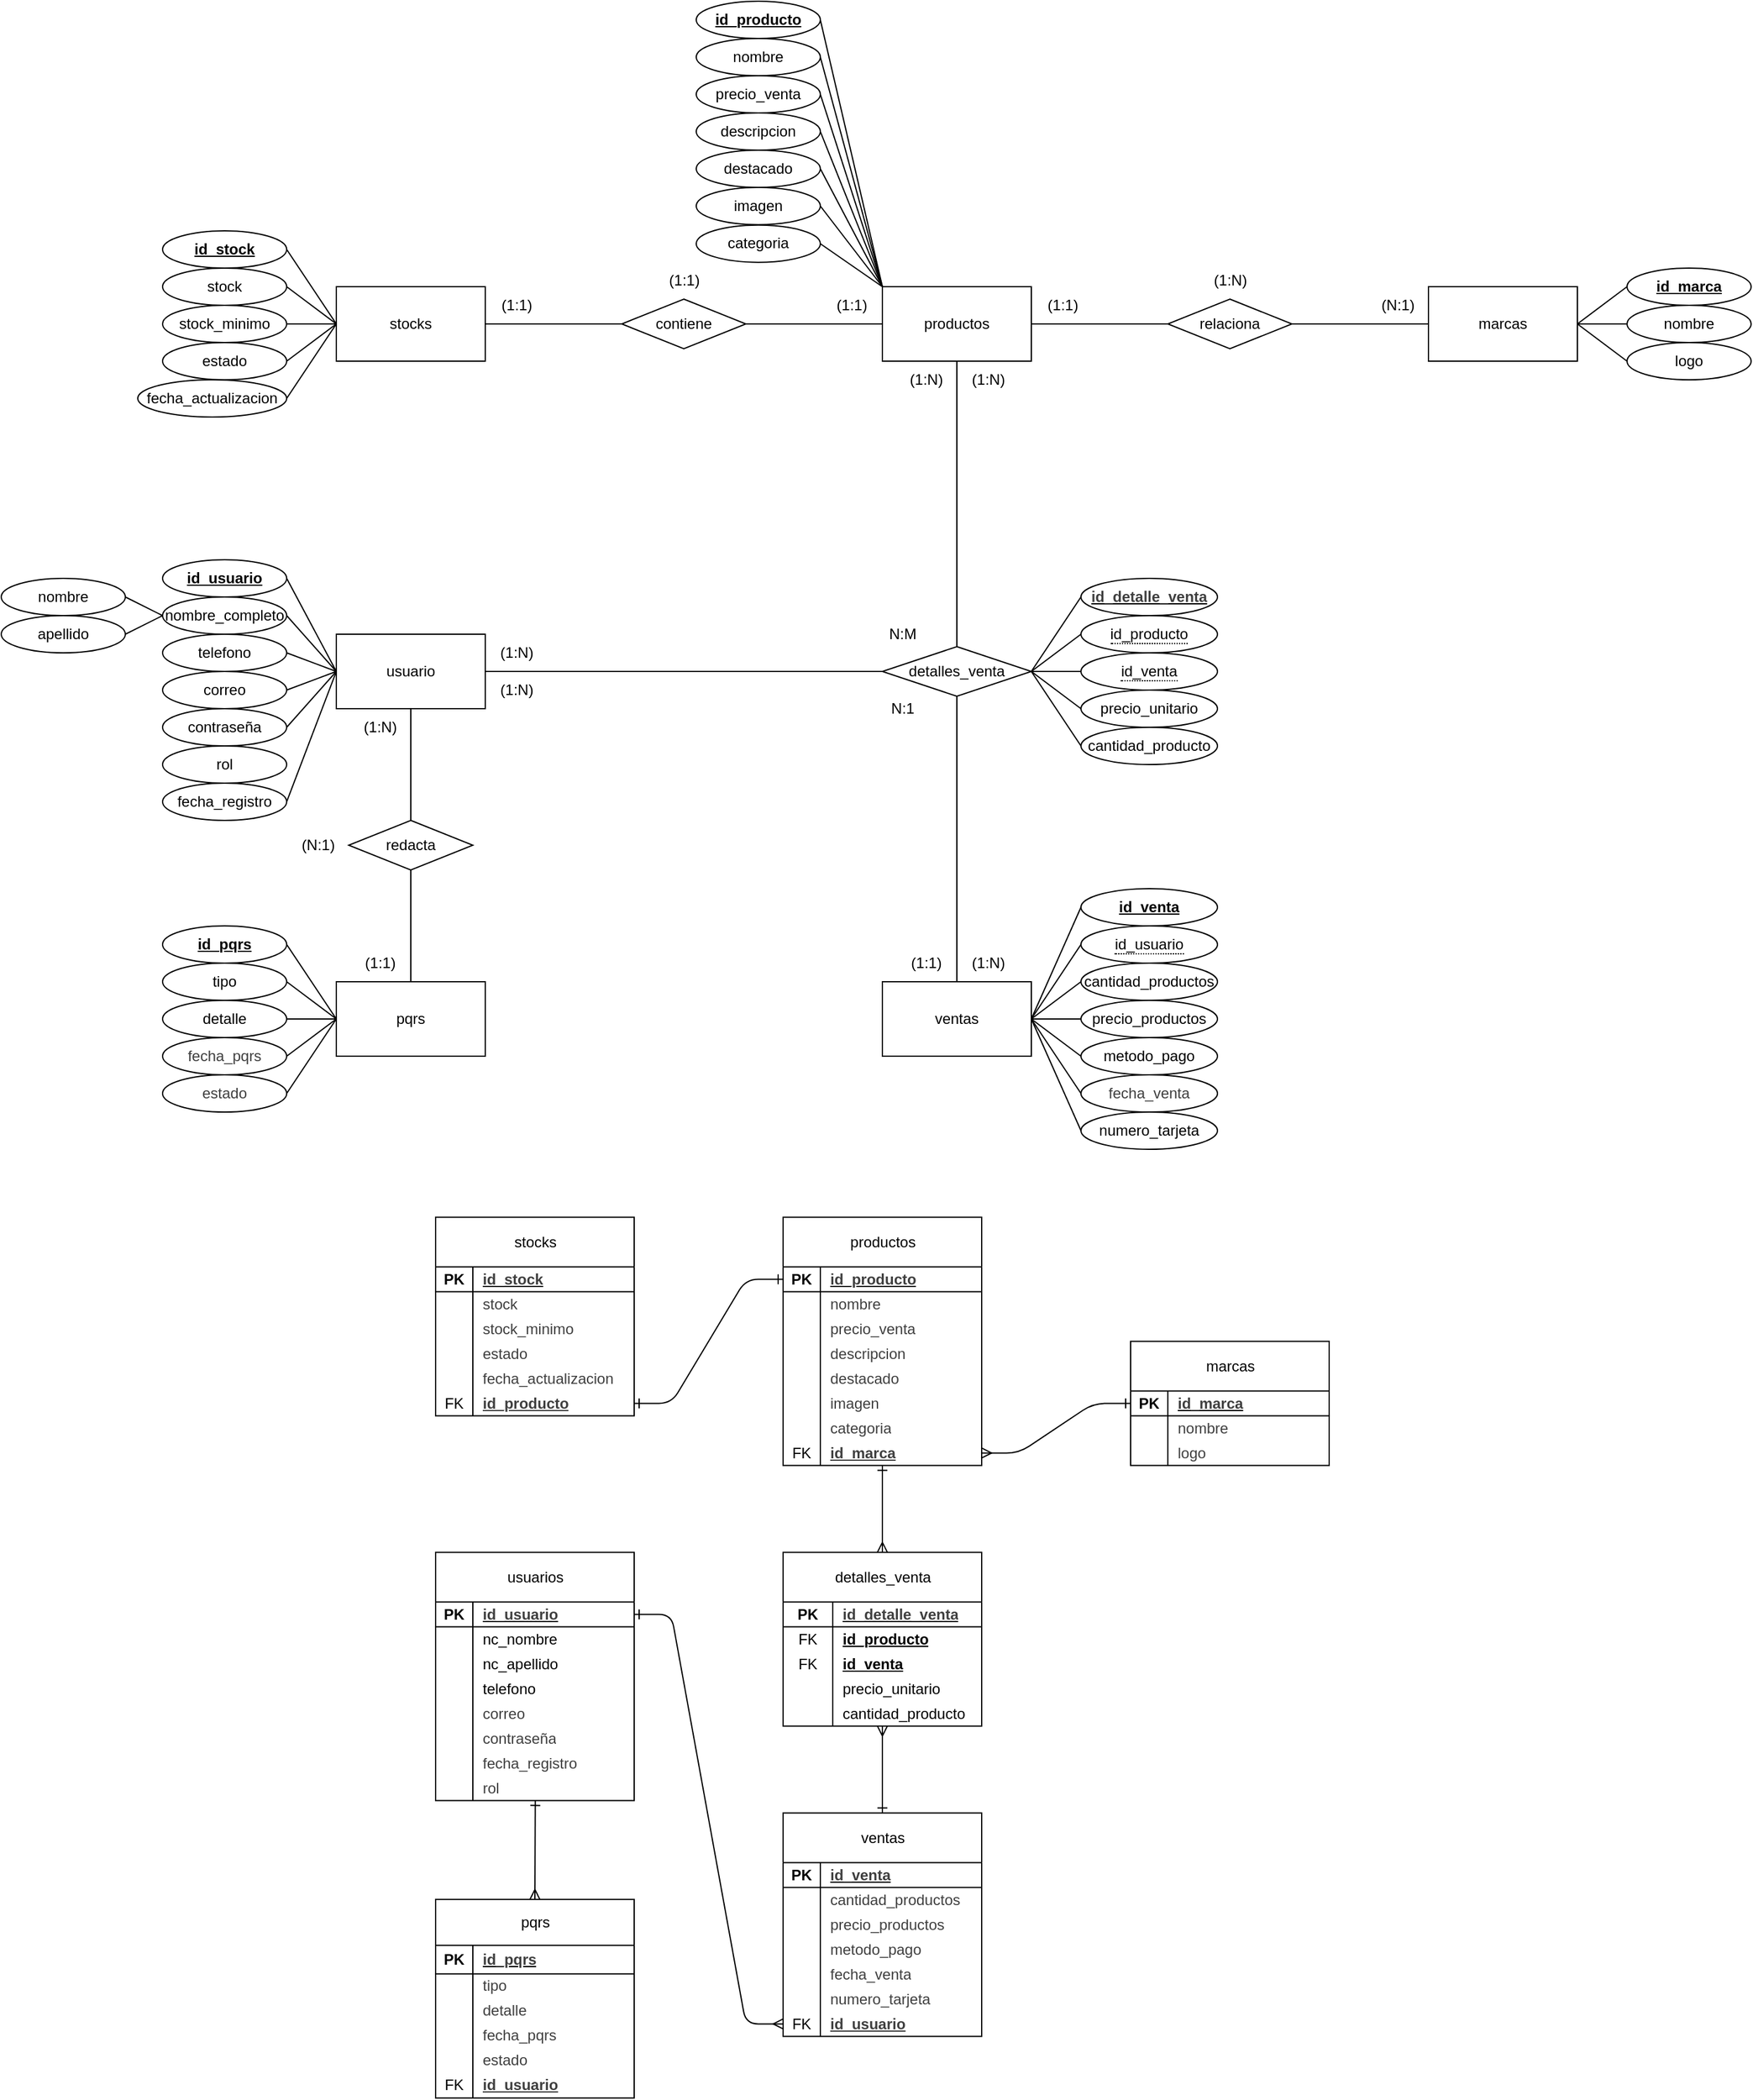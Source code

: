 <mxfile pages="2">
    <diagram id="QIFE8ODtjEBQCinTrDcl" name="BikeStore_BD">
        <mxGraphModel dx="-1157" dy="877" grid="1" gridSize="10" guides="1" tooltips="1" connect="1" arrows="1" fold="1" page="1" pageScale="1" pageWidth="827" pageHeight="1169" math="0" shadow="0">
            <root>
                <mxCell id="0"/>
                <mxCell id="1" parent="0"/>
                <mxCell id="_DmHqnhXXEh-ZRvGsPpU-1" value="&lt;span style=&quot;color: rgb(0, 0, 0); font-weight: 400; text-wrap-mode: wrap;&quot;&gt;usuarios&lt;/span&gt;" style="shape=table;startSize=40;container=1;collapsible=1;childLayout=tableLayout;fixedRows=1;rowLines=0;fontStyle=1;align=center;resizeLast=1;html=1;" parent="1" vertex="1">
                    <mxGeometry x="2080" y="1469.699" width="160" height="200" as="geometry"/>
                </mxCell>
                <mxCell id="_DmHqnhXXEh-ZRvGsPpU-2" value="" style="shape=tableRow;horizontal=0;startSize=0;swimlaneHead=0;swimlaneBody=0;fillColor=none;collapsible=0;dropTarget=0;points=[[0,0.5],[1,0.5]];portConstraint=eastwest;top=0;left=0;right=0;bottom=1;" parent="_DmHqnhXXEh-ZRvGsPpU-1" vertex="1">
                    <mxGeometry y="40" width="160" height="20" as="geometry"/>
                </mxCell>
                <mxCell id="_DmHqnhXXEh-ZRvGsPpU-3" value="PK" style="shape=partialRectangle;connectable=0;fillColor=none;top=0;left=0;bottom=0;right=0;fontStyle=1;overflow=hidden;whiteSpace=wrap;html=1;" parent="_DmHqnhXXEh-ZRvGsPpU-2" vertex="1">
                    <mxGeometry width="30" height="20" as="geometry">
                        <mxRectangle width="30" height="20" as="alternateBounds"/>
                    </mxGeometry>
                </mxCell>
                <mxCell id="_DmHqnhXXEh-ZRvGsPpU-4" value="&lt;span style=&quot;color: rgb(63, 63, 63);&quot;&gt;id_usuario&lt;/span&gt;" style="shape=partialRectangle;connectable=0;fillColor=none;top=0;left=0;bottom=0;right=0;align=left;spacingLeft=6;fontStyle=5;overflow=hidden;whiteSpace=wrap;html=1;" parent="_DmHqnhXXEh-ZRvGsPpU-2" vertex="1">
                    <mxGeometry x="30" width="130" height="20" as="geometry">
                        <mxRectangle width="130" height="20" as="alternateBounds"/>
                    </mxGeometry>
                </mxCell>
                <mxCell id="_DmHqnhXXEh-ZRvGsPpU-5" value="" style="shape=tableRow;horizontal=0;startSize=0;swimlaneHead=0;swimlaneBody=0;fillColor=none;collapsible=0;dropTarget=0;points=[[0,0.5],[1,0.5]];portConstraint=eastwest;top=0;left=0;right=0;bottom=0;" parent="_DmHqnhXXEh-ZRvGsPpU-1" vertex="1">
                    <mxGeometry y="60" width="160" height="20" as="geometry"/>
                </mxCell>
                <mxCell id="_DmHqnhXXEh-ZRvGsPpU-6" value="" style="shape=partialRectangle;connectable=0;fillColor=none;top=0;left=0;bottom=0;right=0;editable=1;overflow=hidden;whiteSpace=wrap;html=1;" parent="_DmHqnhXXEh-ZRvGsPpU-5" vertex="1">
                    <mxGeometry width="30" height="20" as="geometry">
                        <mxRectangle width="30" height="20" as="alternateBounds"/>
                    </mxGeometry>
                </mxCell>
                <mxCell id="_DmHqnhXXEh-ZRvGsPpU-7" value="nc_nombre" style="shape=partialRectangle;connectable=0;fillColor=none;top=0;left=0;bottom=0;right=0;align=left;spacingLeft=6;overflow=hidden;whiteSpace=wrap;html=1;" parent="_DmHqnhXXEh-ZRvGsPpU-5" vertex="1">
                    <mxGeometry x="30" width="130" height="20" as="geometry">
                        <mxRectangle width="130" height="20" as="alternateBounds"/>
                    </mxGeometry>
                </mxCell>
                <mxCell id="_DmHqnhXXEh-ZRvGsPpU-8" value="" style="shape=tableRow;horizontal=0;startSize=0;swimlaneHead=0;swimlaneBody=0;fillColor=none;collapsible=0;dropTarget=0;points=[[0,0.5],[1,0.5]];portConstraint=eastwest;top=0;left=0;right=0;bottom=0;" parent="_DmHqnhXXEh-ZRvGsPpU-1" vertex="1">
                    <mxGeometry y="80" width="160" height="20" as="geometry"/>
                </mxCell>
                <mxCell id="_DmHqnhXXEh-ZRvGsPpU-9" value="" style="shape=partialRectangle;connectable=0;fillColor=none;top=0;left=0;bottom=0;right=0;editable=1;overflow=hidden;whiteSpace=wrap;html=1;" parent="_DmHqnhXXEh-ZRvGsPpU-8" vertex="1">
                    <mxGeometry width="30" height="20" as="geometry">
                        <mxRectangle width="30" height="20" as="alternateBounds"/>
                    </mxGeometry>
                </mxCell>
                <mxCell id="_DmHqnhXXEh-ZRvGsPpU-10" value="nc_apellido" style="shape=partialRectangle;connectable=0;fillColor=none;top=0;left=0;bottom=0;right=0;align=left;spacingLeft=6;overflow=hidden;whiteSpace=wrap;html=1;" parent="_DmHqnhXXEh-ZRvGsPpU-8" vertex="1">
                    <mxGeometry x="30" width="130" height="20" as="geometry">
                        <mxRectangle width="130" height="20" as="alternateBounds"/>
                    </mxGeometry>
                </mxCell>
                <mxCell id="_DmHqnhXXEh-ZRvGsPpU-11" value="" style="shape=tableRow;horizontal=0;startSize=0;swimlaneHead=0;swimlaneBody=0;fillColor=none;collapsible=0;dropTarget=0;points=[[0,0.5],[1,0.5]];portConstraint=eastwest;top=0;left=0;right=0;bottom=0;" parent="_DmHqnhXXEh-ZRvGsPpU-1" vertex="1">
                    <mxGeometry y="100" width="160" height="20" as="geometry"/>
                </mxCell>
                <mxCell id="_DmHqnhXXEh-ZRvGsPpU-12" value="" style="shape=partialRectangle;connectable=0;fillColor=none;top=0;left=0;bottom=0;right=0;editable=1;overflow=hidden;whiteSpace=wrap;html=1;" parent="_DmHqnhXXEh-ZRvGsPpU-11" vertex="1">
                    <mxGeometry width="30" height="20" as="geometry">
                        <mxRectangle width="30" height="20" as="alternateBounds"/>
                    </mxGeometry>
                </mxCell>
                <mxCell id="_DmHqnhXXEh-ZRvGsPpU-13" value="telefono" style="shape=partialRectangle;connectable=0;fillColor=none;top=0;left=0;bottom=0;right=0;align=left;spacingLeft=6;overflow=hidden;whiteSpace=wrap;html=1;" parent="_DmHqnhXXEh-ZRvGsPpU-11" vertex="1">
                    <mxGeometry x="30" width="130" height="20" as="geometry">
                        <mxRectangle width="130" height="20" as="alternateBounds"/>
                    </mxGeometry>
                </mxCell>
                <mxCell id="Mq7RJArKLqW8rpqvCKlZ-1" value="" style="shape=tableRow;horizontal=0;startSize=0;swimlaneHead=0;swimlaneBody=0;fillColor=none;collapsible=0;dropTarget=0;points=[[0,0.5],[1,0.5]];portConstraint=eastwest;top=0;left=0;right=0;bottom=0;" parent="_DmHqnhXXEh-ZRvGsPpU-1" vertex="1">
                    <mxGeometry y="120" width="160" height="20" as="geometry"/>
                </mxCell>
                <mxCell id="Mq7RJArKLqW8rpqvCKlZ-2" value="" style="shape=partialRectangle;connectable=0;fillColor=none;top=0;left=0;bottom=0;right=0;editable=1;overflow=hidden;whiteSpace=wrap;html=1;" parent="Mq7RJArKLqW8rpqvCKlZ-1" vertex="1">
                    <mxGeometry width="30" height="20" as="geometry">
                        <mxRectangle width="30" height="20" as="alternateBounds"/>
                    </mxGeometry>
                </mxCell>
                <mxCell id="Mq7RJArKLqW8rpqvCKlZ-3" value="&lt;span style=&quot;color: rgb(63, 63, 63);&quot;&gt;correo&lt;/span&gt;" style="shape=partialRectangle;connectable=0;fillColor=none;top=0;left=0;bottom=0;right=0;align=left;spacingLeft=6;overflow=hidden;whiteSpace=wrap;html=1;" parent="Mq7RJArKLqW8rpqvCKlZ-1" vertex="1">
                    <mxGeometry x="30" width="130" height="20" as="geometry">
                        <mxRectangle width="130" height="20" as="alternateBounds"/>
                    </mxGeometry>
                </mxCell>
                <mxCell id="Mq7RJArKLqW8rpqvCKlZ-4" value="" style="shape=tableRow;horizontal=0;startSize=0;swimlaneHead=0;swimlaneBody=0;fillColor=none;collapsible=0;dropTarget=0;points=[[0,0.5],[1,0.5]];portConstraint=eastwest;top=0;left=0;right=0;bottom=0;" parent="_DmHqnhXXEh-ZRvGsPpU-1" vertex="1">
                    <mxGeometry y="140" width="160" height="20" as="geometry"/>
                </mxCell>
                <mxCell id="Mq7RJArKLqW8rpqvCKlZ-5" value="" style="shape=partialRectangle;connectable=0;fillColor=none;top=0;left=0;bottom=0;right=0;editable=1;overflow=hidden;whiteSpace=wrap;html=1;" parent="Mq7RJArKLqW8rpqvCKlZ-4" vertex="1">
                    <mxGeometry width="30" height="20" as="geometry">
                        <mxRectangle width="30" height="20" as="alternateBounds"/>
                    </mxGeometry>
                </mxCell>
                <mxCell id="Mq7RJArKLqW8rpqvCKlZ-6" value="&lt;span style=&quot;color: rgb(63, 63, 63);&quot;&gt;contraseña&lt;/span&gt;" style="shape=partialRectangle;connectable=0;fillColor=none;top=0;left=0;bottom=0;right=0;align=left;spacingLeft=6;overflow=hidden;whiteSpace=wrap;html=1;" parent="Mq7RJArKLqW8rpqvCKlZ-4" vertex="1">
                    <mxGeometry x="30" width="130" height="20" as="geometry">
                        <mxRectangle width="130" height="20" as="alternateBounds"/>
                    </mxGeometry>
                </mxCell>
                <mxCell id="Mq7RJArKLqW8rpqvCKlZ-7" value="" style="shape=tableRow;horizontal=0;startSize=0;swimlaneHead=0;swimlaneBody=0;fillColor=none;collapsible=0;dropTarget=0;points=[[0,0.5],[1,0.5]];portConstraint=eastwest;top=0;left=0;right=0;bottom=0;" parent="_DmHqnhXXEh-ZRvGsPpU-1" vertex="1">
                    <mxGeometry y="160" width="160" height="20" as="geometry"/>
                </mxCell>
                <mxCell id="Mq7RJArKLqW8rpqvCKlZ-8" value="" style="shape=partialRectangle;connectable=0;fillColor=none;top=0;left=0;bottom=0;right=0;editable=1;overflow=hidden;whiteSpace=wrap;html=1;" parent="Mq7RJArKLqW8rpqvCKlZ-7" vertex="1">
                    <mxGeometry width="30" height="20" as="geometry">
                        <mxRectangle width="30" height="20" as="alternateBounds"/>
                    </mxGeometry>
                </mxCell>
                <mxCell id="Mq7RJArKLqW8rpqvCKlZ-9" value="&lt;span style=&quot;color: rgb(63, 63, 63);&quot;&gt;fecha_registro&lt;/span&gt;" style="shape=partialRectangle;connectable=0;fillColor=none;top=0;left=0;bottom=0;right=0;align=left;spacingLeft=6;overflow=hidden;whiteSpace=wrap;html=1;" parent="Mq7RJArKLqW8rpqvCKlZ-7" vertex="1">
                    <mxGeometry x="30" width="130" height="20" as="geometry">
                        <mxRectangle width="130" height="20" as="alternateBounds"/>
                    </mxGeometry>
                </mxCell>
                <mxCell id="10" value="" style="shape=tableRow;horizontal=0;startSize=0;swimlaneHead=0;swimlaneBody=0;fillColor=none;collapsible=0;dropTarget=0;points=[[0,0.5],[1,0.5]];portConstraint=eastwest;top=0;left=0;right=0;bottom=0;" parent="_DmHqnhXXEh-ZRvGsPpU-1" vertex="1">
                    <mxGeometry y="180" width="160" height="20" as="geometry"/>
                </mxCell>
                <mxCell id="11" value="" style="shape=partialRectangle;connectable=0;fillColor=none;top=0;left=0;bottom=0;right=0;editable=1;overflow=hidden;whiteSpace=wrap;html=1;" parent="10" vertex="1">
                    <mxGeometry width="30" height="20" as="geometry">
                        <mxRectangle width="30" height="20" as="alternateBounds"/>
                    </mxGeometry>
                </mxCell>
                <mxCell id="12" value="&lt;span style=&quot;color: rgb(63, 63, 63);&quot;&gt;rol&lt;/span&gt;" style="shape=partialRectangle;connectable=0;fillColor=none;top=0;left=0;bottom=0;right=0;align=left;spacingLeft=6;overflow=hidden;whiteSpace=wrap;html=1;" parent="10" vertex="1">
                    <mxGeometry x="30" width="130" height="20" as="geometry">
                        <mxRectangle width="130" height="20" as="alternateBounds"/>
                    </mxGeometry>
                </mxCell>
                <mxCell id="JE9TRH8d2E5nPAn7gFnU-1" value="&lt;span style=&quot;color: rgb(0, 0, 0); font-weight: 400; text-wrap-mode: wrap;&quot;&gt;pqrs&lt;/span&gt;" style="shape=table;startSize=37;container=1;collapsible=1;childLayout=tableLayout;fixedRows=1;rowLines=0;fontStyle=1;align=center;resizeLast=1;html=1;" parent="1" vertex="1">
                    <mxGeometry x="2080" y="1749.399" width="160" height="160" as="geometry"/>
                </mxCell>
                <mxCell id="JE9TRH8d2E5nPAn7gFnU-2" value="" style="shape=tableRow;horizontal=0;startSize=0;swimlaneHead=0;swimlaneBody=0;fillColor=none;collapsible=0;dropTarget=0;points=[[0,0.5],[1,0.5]];portConstraint=eastwest;top=0;left=0;right=0;bottom=1;" parent="JE9TRH8d2E5nPAn7gFnU-1" vertex="1">
                    <mxGeometry y="37" width="160" height="23" as="geometry"/>
                </mxCell>
                <mxCell id="JE9TRH8d2E5nPAn7gFnU-3" value="PK" style="shape=partialRectangle;connectable=0;fillColor=none;top=0;left=0;bottom=0;right=0;fontStyle=1;overflow=hidden;whiteSpace=wrap;html=1;" parent="JE9TRH8d2E5nPAn7gFnU-2" vertex="1">
                    <mxGeometry width="30" height="23" as="geometry">
                        <mxRectangle width="30" height="23" as="alternateBounds"/>
                    </mxGeometry>
                </mxCell>
                <mxCell id="JE9TRH8d2E5nPAn7gFnU-4" value="&lt;span style=&quot;color: rgb(63, 63, 63);&quot;&gt;id_pqrs&lt;/span&gt;" style="shape=partialRectangle;connectable=0;fillColor=none;top=0;left=0;bottom=0;right=0;align=left;spacingLeft=6;fontStyle=5;overflow=hidden;whiteSpace=wrap;html=1;" parent="JE9TRH8d2E5nPAn7gFnU-2" vertex="1">
                    <mxGeometry x="30" width="130" height="23" as="geometry">
                        <mxRectangle width="130" height="23" as="alternateBounds"/>
                    </mxGeometry>
                </mxCell>
                <mxCell id="JE9TRH8d2E5nPAn7gFnU-5" value="" style="shape=tableRow;horizontal=0;startSize=0;swimlaneHead=0;swimlaneBody=0;fillColor=none;collapsible=0;dropTarget=0;points=[[0,0.5],[1,0.5]];portConstraint=eastwest;top=0;left=0;right=0;bottom=0;" parent="JE9TRH8d2E5nPAn7gFnU-1" vertex="1">
                    <mxGeometry y="60" width="160" height="20" as="geometry"/>
                </mxCell>
                <mxCell id="JE9TRH8d2E5nPAn7gFnU-6" value="" style="shape=partialRectangle;connectable=0;fillColor=none;top=0;left=0;bottom=0;right=0;editable=1;overflow=hidden;whiteSpace=wrap;html=1;" parent="JE9TRH8d2E5nPAn7gFnU-5" vertex="1">
                    <mxGeometry width="30" height="20" as="geometry">
                        <mxRectangle width="30" height="20" as="alternateBounds"/>
                    </mxGeometry>
                </mxCell>
                <mxCell id="JE9TRH8d2E5nPAn7gFnU-7" value="&lt;span style=&quot;color: rgb(63, 63, 63);&quot;&gt;tipo&lt;/span&gt;" style="shape=partialRectangle;connectable=0;fillColor=none;top=0;left=0;bottom=0;right=0;align=left;spacingLeft=6;overflow=hidden;whiteSpace=wrap;html=1;" parent="JE9TRH8d2E5nPAn7gFnU-5" vertex="1">
                    <mxGeometry x="30" width="130" height="20" as="geometry">
                        <mxRectangle width="130" height="20" as="alternateBounds"/>
                    </mxGeometry>
                </mxCell>
                <mxCell id="JE9TRH8d2E5nPAn7gFnU-8" value="" style="shape=tableRow;horizontal=0;startSize=0;swimlaneHead=0;swimlaneBody=0;fillColor=none;collapsible=0;dropTarget=0;points=[[0,0.5],[1,0.5]];portConstraint=eastwest;top=0;left=0;right=0;bottom=0;" parent="JE9TRH8d2E5nPAn7gFnU-1" vertex="1">
                    <mxGeometry y="80" width="160" height="20" as="geometry"/>
                </mxCell>
                <mxCell id="JE9TRH8d2E5nPAn7gFnU-9" value="" style="shape=partialRectangle;connectable=0;fillColor=none;top=0;left=0;bottom=0;right=0;editable=1;overflow=hidden;whiteSpace=wrap;html=1;" parent="JE9TRH8d2E5nPAn7gFnU-8" vertex="1">
                    <mxGeometry width="30" height="20" as="geometry">
                        <mxRectangle width="30" height="20" as="alternateBounds"/>
                    </mxGeometry>
                </mxCell>
                <mxCell id="JE9TRH8d2E5nPAn7gFnU-10" value="&lt;span style=&quot;color: rgb(63, 63, 63);&quot;&gt;detalle&lt;/span&gt;" style="shape=partialRectangle;connectable=0;fillColor=none;top=0;left=0;bottom=0;right=0;align=left;spacingLeft=6;overflow=hidden;whiteSpace=wrap;html=1;" parent="JE9TRH8d2E5nPAn7gFnU-8" vertex="1">
                    <mxGeometry x="30" width="130" height="20" as="geometry">
                        <mxRectangle width="130" height="20" as="alternateBounds"/>
                    </mxGeometry>
                </mxCell>
                <mxCell id="JE9TRH8d2E5nPAn7gFnU-11" value="" style="shape=tableRow;horizontal=0;startSize=0;swimlaneHead=0;swimlaneBody=0;fillColor=none;collapsible=0;dropTarget=0;points=[[0,0.5],[1,0.5]];portConstraint=eastwest;top=0;left=0;right=0;bottom=0;" parent="JE9TRH8d2E5nPAn7gFnU-1" vertex="1">
                    <mxGeometry y="100" width="160" height="20" as="geometry"/>
                </mxCell>
                <mxCell id="JE9TRH8d2E5nPAn7gFnU-12" value="" style="shape=partialRectangle;connectable=0;fillColor=none;top=0;left=0;bottom=0;right=0;editable=1;overflow=hidden;whiteSpace=wrap;html=1;" parent="JE9TRH8d2E5nPAn7gFnU-11" vertex="1">
                    <mxGeometry width="30" height="20" as="geometry">
                        <mxRectangle width="30" height="20" as="alternateBounds"/>
                    </mxGeometry>
                </mxCell>
                <mxCell id="JE9TRH8d2E5nPAn7gFnU-13" value="&lt;span style=&quot;color: rgb(63, 63, 63);&quot;&gt;fecha_pqrs&lt;/span&gt;" style="shape=partialRectangle;connectable=0;fillColor=none;top=0;left=0;bottom=0;right=0;align=left;spacingLeft=6;overflow=hidden;whiteSpace=wrap;html=1;" parent="JE9TRH8d2E5nPAn7gFnU-11" vertex="1">
                    <mxGeometry x="30" width="130" height="20" as="geometry">
                        <mxRectangle width="130" height="20" as="alternateBounds"/>
                    </mxGeometry>
                </mxCell>
                <mxCell id="240" value="" style="shape=tableRow;horizontal=0;startSize=0;swimlaneHead=0;swimlaneBody=0;fillColor=none;collapsible=0;dropTarget=0;points=[[0,0.5],[1,0.5]];portConstraint=eastwest;top=0;left=0;right=0;bottom=0;" vertex="1" parent="JE9TRH8d2E5nPAn7gFnU-1">
                    <mxGeometry y="120" width="160" height="20" as="geometry"/>
                </mxCell>
                <mxCell id="241" value="" style="shape=partialRectangle;connectable=0;fillColor=none;top=0;left=0;bottom=0;right=0;editable=1;overflow=hidden;whiteSpace=wrap;html=1;" vertex="1" parent="240">
                    <mxGeometry width="30" height="20" as="geometry">
                        <mxRectangle width="30" height="20" as="alternateBounds"/>
                    </mxGeometry>
                </mxCell>
                <mxCell id="242" value="&lt;span style=&quot;color: rgb(63, 63, 63);&quot;&gt;estado&lt;/span&gt;" style="shape=partialRectangle;connectable=0;fillColor=none;top=0;left=0;bottom=0;right=0;align=left;spacingLeft=6;overflow=hidden;whiteSpace=wrap;html=1;" vertex="1" parent="240">
                    <mxGeometry x="30" width="130" height="20" as="geometry">
                        <mxRectangle width="130" height="20" as="alternateBounds"/>
                    </mxGeometry>
                </mxCell>
                <mxCell id="JE9TRH8d2E5nPAn7gFnU-14" value="" style="shape=tableRow;horizontal=0;startSize=0;swimlaneHead=0;swimlaneBody=0;fillColor=none;collapsible=0;dropTarget=0;points=[[0,0.5],[1,0.5]];portConstraint=eastwest;top=0;left=0;right=0;bottom=0;" parent="JE9TRH8d2E5nPAn7gFnU-1" vertex="1">
                    <mxGeometry y="140" width="160" height="20" as="geometry"/>
                </mxCell>
                <mxCell id="JE9TRH8d2E5nPAn7gFnU-15" value="FK" style="shape=partialRectangle;connectable=0;fillColor=none;top=0;left=0;bottom=0;right=0;editable=1;overflow=hidden;whiteSpace=wrap;html=1;" parent="JE9TRH8d2E5nPAn7gFnU-14" vertex="1">
                    <mxGeometry width="30" height="20" as="geometry">
                        <mxRectangle width="30" height="20" as="alternateBounds"/>
                    </mxGeometry>
                </mxCell>
                <mxCell id="JE9TRH8d2E5nPAn7gFnU-16" value="&lt;span style=&quot;color: rgb(63, 63, 63); font-weight: 700; text-decoration-line: underline;&quot;&gt;id_usuario&lt;/span&gt;" style="shape=partialRectangle;connectable=0;fillColor=none;top=0;left=0;bottom=0;right=0;align=left;spacingLeft=6;overflow=hidden;whiteSpace=wrap;html=1;" parent="JE9TRH8d2E5nPAn7gFnU-14" vertex="1">
                    <mxGeometry x="30" width="130" height="20" as="geometry">
                        <mxRectangle width="130" height="20" as="alternateBounds"/>
                    </mxGeometry>
                </mxCell>
                <mxCell id="ONZH63S9m1mM5_z0YCI1-44" value="" style="edgeStyle=entityRelationEdgeStyle;fontSize=12;html=1;endArrow=ERmany;startArrow=ERone;startFill=0;exitX=1;exitY=0.5;exitDx=0;exitDy=0;entryX=0;entryY=0.5;entryDx=0;entryDy=0;" parent="1" source="_DmHqnhXXEh-ZRvGsPpU-2" target="223" edge="1">
                    <mxGeometry width="100" height="100" relative="1" as="geometry">
                        <mxPoint x="2320" y="1469.999" as="sourcePoint"/>
                        <mxPoint x="2480" y="1829.999" as="targetPoint"/>
                    </mxGeometry>
                </mxCell>
                <mxCell id="yEQgvT7hNxssxo_f8Iib-1" value="" style="endArrow=ERone;html=1;rounded=0;exitX=0.5;exitY=0;exitDx=0;exitDy=0;entryX=0.502;entryY=1.015;entryDx=0;entryDy=0;entryPerimeter=0;startArrow=ERmany;startFill=0;endFill=0;" parent="1" source="JE9TRH8d2E5nPAn7gFnU-1" edge="1">
                    <mxGeometry relative="1" as="geometry">
                        <mxPoint x="2150" y="1749.399" as="sourcePoint"/>
                        <mxPoint x="2160.32" y="1669.699" as="targetPoint"/>
                    </mxGeometry>
                </mxCell>
                <mxCell id="yEQgvT7hNxssxo_f8Iib-2" value="&lt;span style=&quot;color: rgb(0, 0, 0); font-weight: 400; text-wrap-mode: wrap;&quot;&gt;ventas&lt;/span&gt;" style="shape=table;startSize=40;container=1;collapsible=1;childLayout=tableLayout;fixedRows=1;rowLines=0;fontStyle=1;align=center;resizeLast=1;html=1;" parent="1" vertex="1">
                    <mxGeometry x="2360" y="1679.699" width="160" height="180" as="geometry"/>
                </mxCell>
                <mxCell id="yEQgvT7hNxssxo_f8Iib-3" value="" style="shape=tableRow;horizontal=0;startSize=0;swimlaneHead=0;swimlaneBody=0;fillColor=none;collapsible=0;dropTarget=0;points=[[0,0.5],[1,0.5]];portConstraint=eastwest;top=0;left=0;right=0;bottom=1;" parent="yEQgvT7hNxssxo_f8Iib-2" vertex="1">
                    <mxGeometry y="40" width="160" height="20" as="geometry"/>
                </mxCell>
                <mxCell id="yEQgvT7hNxssxo_f8Iib-4" value="PK" style="shape=partialRectangle;connectable=0;fillColor=none;top=0;left=0;bottom=0;right=0;fontStyle=1;overflow=hidden;whiteSpace=wrap;html=1;" parent="yEQgvT7hNxssxo_f8Iib-3" vertex="1">
                    <mxGeometry width="30" height="20" as="geometry">
                        <mxRectangle width="30" height="20" as="alternateBounds"/>
                    </mxGeometry>
                </mxCell>
                <mxCell id="yEQgvT7hNxssxo_f8Iib-5" value="&lt;span style=&quot;color: rgb(63, 63, 63);&quot;&gt;id_venta&lt;/span&gt;" style="shape=partialRectangle;connectable=0;fillColor=none;top=0;left=0;bottom=0;right=0;align=left;spacingLeft=6;fontStyle=5;overflow=hidden;whiteSpace=wrap;html=1;" parent="yEQgvT7hNxssxo_f8Iib-3" vertex="1">
                    <mxGeometry x="30" width="130" height="20" as="geometry">
                        <mxRectangle width="130" height="20" as="alternateBounds"/>
                    </mxGeometry>
                </mxCell>
                <mxCell id="yEQgvT7hNxssxo_f8Iib-6" value="" style="shape=tableRow;horizontal=0;startSize=0;swimlaneHead=0;swimlaneBody=0;fillColor=none;collapsible=0;dropTarget=0;points=[[0,0.5],[1,0.5]];portConstraint=eastwest;top=0;left=0;right=0;bottom=0;" parent="yEQgvT7hNxssxo_f8Iib-2" vertex="1">
                    <mxGeometry y="60" width="160" height="20" as="geometry"/>
                </mxCell>
                <mxCell id="yEQgvT7hNxssxo_f8Iib-7" value="" style="shape=partialRectangle;connectable=0;fillColor=none;top=0;left=0;bottom=0;right=0;editable=1;overflow=hidden;whiteSpace=wrap;html=1;" parent="yEQgvT7hNxssxo_f8Iib-6" vertex="1">
                    <mxGeometry width="30" height="20" as="geometry">
                        <mxRectangle width="30" height="20" as="alternateBounds"/>
                    </mxGeometry>
                </mxCell>
                <mxCell id="yEQgvT7hNxssxo_f8Iib-8" value="&lt;span style=&quot;color: rgb(63, 63, 63);&quot;&gt;cantidad_productos&lt;/span&gt;" style="shape=partialRectangle;connectable=0;fillColor=none;top=0;left=0;bottom=0;right=0;align=left;spacingLeft=6;overflow=hidden;whiteSpace=wrap;html=1;" parent="yEQgvT7hNxssxo_f8Iib-6" vertex="1">
                    <mxGeometry x="30" width="130" height="20" as="geometry">
                        <mxRectangle width="130" height="20" as="alternateBounds"/>
                    </mxGeometry>
                </mxCell>
                <mxCell id="yEQgvT7hNxssxo_f8Iib-9" value="" style="shape=tableRow;horizontal=0;startSize=0;swimlaneHead=0;swimlaneBody=0;fillColor=none;collapsible=0;dropTarget=0;points=[[0,0.5],[1,0.5]];portConstraint=eastwest;top=0;left=0;right=0;bottom=0;" parent="yEQgvT7hNxssxo_f8Iib-2" vertex="1">
                    <mxGeometry y="80" width="160" height="20" as="geometry"/>
                </mxCell>
                <mxCell id="yEQgvT7hNxssxo_f8Iib-10" value="" style="shape=partialRectangle;connectable=0;fillColor=none;top=0;left=0;bottom=0;right=0;editable=1;overflow=hidden;whiteSpace=wrap;html=1;" parent="yEQgvT7hNxssxo_f8Iib-9" vertex="1">
                    <mxGeometry width="30" height="20" as="geometry">
                        <mxRectangle width="30" height="20" as="alternateBounds"/>
                    </mxGeometry>
                </mxCell>
                <mxCell id="yEQgvT7hNxssxo_f8Iib-11" value="&lt;span style=&quot;color: rgb(63, 63, 63);&quot;&gt;precio_productos&lt;/span&gt;" style="shape=partialRectangle;connectable=0;fillColor=none;top=0;left=0;bottom=0;right=0;align=left;spacingLeft=6;overflow=hidden;whiteSpace=wrap;html=1;" parent="yEQgvT7hNxssxo_f8Iib-9" vertex="1">
                    <mxGeometry x="30" width="130" height="20" as="geometry">
                        <mxRectangle width="130" height="20" as="alternateBounds"/>
                    </mxGeometry>
                </mxCell>
                <mxCell id="15" value="" style="shape=tableRow;horizontal=0;startSize=0;swimlaneHead=0;swimlaneBody=0;fillColor=none;collapsible=0;dropTarget=0;points=[[0,0.5],[1,0.5]];portConstraint=eastwest;top=0;left=0;right=0;bottom=0;" parent="yEQgvT7hNxssxo_f8Iib-2" vertex="1">
                    <mxGeometry y="100" width="160" height="20" as="geometry"/>
                </mxCell>
                <mxCell id="16" value="" style="shape=partialRectangle;connectable=0;fillColor=none;top=0;left=0;bottom=0;right=0;editable=1;overflow=hidden;whiteSpace=wrap;html=1;" parent="15" vertex="1">
                    <mxGeometry width="30" height="20" as="geometry">
                        <mxRectangle width="30" height="20" as="alternateBounds"/>
                    </mxGeometry>
                </mxCell>
                <mxCell id="17" value="&lt;span style=&quot;color: rgb(63, 63, 63);&quot;&gt;metodo_pago&lt;/span&gt;" style="shape=partialRectangle;connectable=0;fillColor=none;top=0;left=0;bottom=0;right=0;align=left;spacingLeft=6;overflow=hidden;whiteSpace=wrap;html=1;" parent="15" vertex="1">
                    <mxGeometry x="30" width="130" height="20" as="geometry">
                        <mxRectangle width="130" height="20" as="alternateBounds"/>
                    </mxGeometry>
                </mxCell>
                <mxCell id="1hAdrtTI8uPH2hFp5NqE-18" value="" style="shape=tableRow;horizontal=0;startSize=0;swimlaneHead=0;swimlaneBody=0;fillColor=none;collapsible=0;dropTarget=0;points=[[0,0.5],[1,0.5]];portConstraint=eastwest;top=0;left=0;right=0;bottom=0;" parent="yEQgvT7hNxssxo_f8Iib-2" vertex="1">
                    <mxGeometry y="120" width="160" height="20" as="geometry"/>
                </mxCell>
                <mxCell id="1hAdrtTI8uPH2hFp5NqE-19" value="" style="shape=partialRectangle;connectable=0;fillColor=none;top=0;left=0;bottom=0;right=0;editable=1;overflow=hidden;whiteSpace=wrap;html=1;" parent="1hAdrtTI8uPH2hFp5NqE-18" vertex="1">
                    <mxGeometry width="30" height="20" as="geometry">
                        <mxRectangle width="30" height="20" as="alternateBounds"/>
                    </mxGeometry>
                </mxCell>
                <mxCell id="1hAdrtTI8uPH2hFp5NqE-20" value="&lt;span style=&quot;color: rgb(63, 63, 63);&quot;&gt;fecha_venta&lt;/span&gt;" style="shape=partialRectangle;connectable=0;fillColor=none;top=0;left=0;bottom=0;right=0;align=left;spacingLeft=6;overflow=hidden;whiteSpace=wrap;html=1;" parent="1hAdrtTI8uPH2hFp5NqE-18" vertex="1">
                    <mxGeometry x="30" width="130" height="20" as="geometry">
                        <mxRectangle width="130" height="20" as="alternateBounds"/>
                    </mxGeometry>
                </mxCell>
                <mxCell id="220" value="" style="shape=tableRow;horizontal=0;startSize=0;swimlaneHead=0;swimlaneBody=0;fillColor=none;collapsible=0;dropTarget=0;points=[[0,0.5],[1,0.5]];portConstraint=eastwest;top=0;left=0;right=0;bottom=0;" parent="yEQgvT7hNxssxo_f8Iib-2" vertex="1">
                    <mxGeometry y="140" width="160" height="20" as="geometry"/>
                </mxCell>
                <mxCell id="221" value="" style="shape=partialRectangle;connectable=0;fillColor=none;top=0;left=0;bottom=0;right=0;editable=1;overflow=hidden;whiteSpace=wrap;html=1;" parent="220" vertex="1">
                    <mxGeometry width="30" height="20" as="geometry">
                        <mxRectangle width="30" height="20" as="alternateBounds"/>
                    </mxGeometry>
                </mxCell>
                <mxCell id="222" value="&lt;span style=&quot;color: rgb(63, 63, 63);&quot;&gt;numero_tarjeta&lt;/span&gt;" style="shape=partialRectangle;connectable=0;fillColor=none;top=0;left=0;bottom=0;right=0;align=left;spacingLeft=6;overflow=hidden;whiteSpace=wrap;html=1;" parent="220" vertex="1">
                    <mxGeometry x="30" width="130" height="20" as="geometry">
                        <mxRectangle width="130" height="20" as="alternateBounds"/>
                    </mxGeometry>
                </mxCell>
                <mxCell id="223" value="" style="shape=tableRow;horizontal=0;startSize=0;swimlaneHead=0;swimlaneBody=0;fillColor=none;collapsible=0;dropTarget=0;points=[[0,0.5],[1,0.5]];portConstraint=eastwest;top=0;left=0;right=0;bottom=0;" parent="yEQgvT7hNxssxo_f8Iib-2" vertex="1">
                    <mxGeometry y="160" width="160" height="20" as="geometry"/>
                </mxCell>
                <mxCell id="224" value="&lt;span style=&quot;color: rgb(0, 0, 0);&quot;&gt;FK&lt;/span&gt;" style="shape=partialRectangle;connectable=0;fillColor=none;top=0;left=0;bottom=0;right=0;editable=1;overflow=hidden;whiteSpace=wrap;html=1;" parent="223" vertex="1">
                    <mxGeometry width="30" height="20" as="geometry">
                        <mxRectangle width="30" height="20" as="alternateBounds"/>
                    </mxGeometry>
                </mxCell>
                <mxCell id="225" value="&lt;span style=&quot;color: rgb(63, 63, 63); text-align: center;&quot;&gt;&lt;u&gt;&lt;b&gt;id_usuario&lt;/b&gt;&lt;/u&gt;&lt;/span&gt;" style="shape=partialRectangle;connectable=0;fillColor=none;top=0;left=0;bottom=0;right=0;align=left;spacingLeft=6;overflow=hidden;whiteSpace=wrap;html=1;" parent="223" vertex="1">
                    <mxGeometry x="30" width="130" height="20" as="geometry">
                        <mxRectangle width="130" height="20" as="alternateBounds"/>
                    </mxGeometry>
                </mxCell>
                <mxCell id="83vACJyHvfaelClWtuY8-1" value="" style="endArrow=ERmany;html=1;rounded=0;startArrow=ERone;startFill=0;endFill=0;entryX=0.5;entryY=0.998;entryDx=0;entryDy=0;entryPerimeter=0;" parent="1" edge="1">
                    <mxGeometry relative="1" as="geometry">
                        <mxPoint x="2440" y="1679.7" as="sourcePoint"/>
                        <mxPoint x="2440" y="1609.699" as="targetPoint"/>
                    </mxGeometry>
                </mxCell>
                <mxCell id="83vACJyHvfaelClWtuY8-2" value="&lt;span style=&quot;color: rgb(0, 0, 0); font-weight: 400; text-wrap-mode: wrap;&quot;&gt;productos&lt;/span&gt;" style="shape=table;startSize=40;container=1;collapsible=1;childLayout=tableLayout;fixedRows=1;rowLines=0;fontStyle=1;align=center;resizeLast=1;html=1;" parent="1" vertex="1">
                    <mxGeometry x="2360" y="1199.699" width="160" height="200" as="geometry"/>
                </mxCell>
                <mxCell id="83vACJyHvfaelClWtuY8-3" value="" style="shape=tableRow;horizontal=0;startSize=0;swimlaneHead=0;swimlaneBody=0;fillColor=none;collapsible=0;dropTarget=0;points=[[0,0.5],[1,0.5]];portConstraint=eastwest;top=0;left=0;right=0;bottom=1;" parent="83vACJyHvfaelClWtuY8-2" vertex="1">
                    <mxGeometry y="40" width="160" height="20" as="geometry"/>
                </mxCell>
                <mxCell id="83vACJyHvfaelClWtuY8-4" value="PK" style="shape=partialRectangle;connectable=0;fillColor=none;top=0;left=0;bottom=0;right=0;fontStyle=1;overflow=hidden;whiteSpace=wrap;html=1;" parent="83vACJyHvfaelClWtuY8-3" vertex="1">
                    <mxGeometry width="30" height="20" as="geometry">
                        <mxRectangle width="30" height="20" as="alternateBounds"/>
                    </mxGeometry>
                </mxCell>
                <mxCell id="83vACJyHvfaelClWtuY8-5" value="&lt;span style=&quot;color: rgb(63, 63, 63);&quot;&gt;id_producto&lt;/span&gt;" style="shape=partialRectangle;connectable=0;fillColor=none;top=0;left=0;bottom=0;right=0;align=left;spacingLeft=6;fontStyle=5;overflow=hidden;whiteSpace=wrap;html=1;" parent="83vACJyHvfaelClWtuY8-3" vertex="1">
                    <mxGeometry x="30" width="130" height="20" as="geometry">
                        <mxRectangle width="130" height="20" as="alternateBounds"/>
                    </mxGeometry>
                </mxCell>
                <mxCell id="83vACJyHvfaelClWtuY8-6" value="" style="shape=tableRow;horizontal=0;startSize=0;swimlaneHead=0;swimlaneBody=0;fillColor=none;collapsible=0;dropTarget=0;points=[[0,0.5],[1,0.5]];portConstraint=eastwest;top=0;left=0;right=0;bottom=0;" parent="83vACJyHvfaelClWtuY8-2" vertex="1">
                    <mxGeometry y="60" width="160" height="20" as="geometry"/>
                </mxCell>
                <mxCell id="83vACJyHvfaelClWtuY8-7" value="" style="shape=partialRectangle;connectable=0;fillColor=none;top=0;left=0;bottom=0;right=0;editable=1;overflow=hidden;whiteSpace=wrap;html=1;" parent="83vACJyHvfaelClWtuY8-6" vertex="1">
                    <mxGeometry width="30" height="20" as="geometry">
                        <mxRectangle width="30" height="20" as="alternateBounds"/>
                    </mxGeometry>
                </mxCell>
                <mxCell id="83vACJyHvfaelClWtuY8-8" value="&lt;span style=&quot;color: rgb(63, 63, 63);&quot;&gt;nombre&lt;/span&gt;" style="shape=partialRectangle;connectable=0;fillColor=none;top=0;left=0;bottom=0;right=0;align=left;spacingLeft=6;overflow=hidden;whiteSpace=wrap;html=1;" parent="83vACJyHvfaelClWtuY8-6" vertex="1">
                    <mxGeometry x="30" width="130" height="20" as="geometry">
                        <mxRectangle width="130" height="20" as="alternateBounds"/>
                    </mxGeometry>
                </mxCell>
                <mxCell id="83vACJyHvfaelClWtuY8-9" value="" style="shape=tableRow;horizontal=0;startSize=0;swimlaneHead=0;swimlaneBody=0;fillColor=none;collapsible=0;dropTarget=0;points=[[0,0.5],[1,0.5]];portConstraint=eastwest;top=0;left=0;right=0;bottom=0;" parent="83vACJyHvfaelClWtuY8-2" vertex="1">
                    <mxGeometry y="80" width="160" height="20" as="geometry"/>
                </mxCell>
                <mxCell id="83vACJyHvfaelClWtuY8-10" value="" style="shape=partialRectangle;connectable=0;fillColor=none;top=0;left=0;bottom=0;right=0;editable=1;overflow=hidden;whiteSpace=wrap;html=1;" parent="83vACJyHvfaelClWtuY8-9" vertex="1">
                    <mxGeometry width="30" height="20" as="geometry">
                        <mxRectangle width="30" height="20" as="alternateBounds"/>
                    </mxGeometry>
                </mxCell>
                <mxCell id="83vACJyHvfaelClWtuY8-11" value="&lt;span style=&quot;color: rgb(63, 63, 63);&quot;&gt;precio_venta&lt;/span&gt;" style="shape=partialRectangle;connectable=0;fillColor=none;top=0;left=0;bottom=0;right=0;align=left;spacingLeft=6;overflow=hidden;whiteSpace=wrap;html=1;" parent="83vACJyHvfaelClWtuY8-9" vertex="1">
                    <mxGeometry x="30" width="130" height="20" as="geometry">
                        <mxRectangle width="130" height="20" as="alternateBounds"/>
                    </mxGeometry>
                </mxCell>
                <mxCell id="83vACJyHvfaelClWtuY8-12" value="" style="shape=tableRow;horizontal=0;startSize=0;swimlaneHead=0;swimlaneBody=0;fillColor=none;collapsible=0;dropTarget=0;points=[[0,0.5],[1,0.5]];portConstraint=eastwest;top=0;left=0;right=0;bottom=0;" parent="83vACJyHvfaelClWtuY8-2" vertex="1">
                    <mxGeometry y="100" width="160" height="20" as="geometry"/>
                </mxCell>
                <mxCell id="83vACJyHvfaelClWtuY8-13" value="" style="shape=partialRectangle;connectable=0;fillColor=none;top=0;left=0;bottom=0;right=0;editable=1;overflow=hidden;whiteSpace=wrap;html=1;" parent="83vACJyHvfaelClWtuY8-12" vertex="1">
                    <mxGeometry width="30" height="20" as="geometry">
                        <mxRectangle width="30" height="20" as="alternateBounds"/>
                    </mxGeometry>
                </mxCell>
                <mxCell id="83vACJyHvfaelClWtuY8-14" value="&lt;span style=&quot;color: rgb(63, 63, 63);&quot;&gt;descripcion&lt;/span&gt;" style="shape=partialRectangle;connectable=0;fillColor=none;top=0;left=0;bottom=0;right=0;align=left;spacingLeft=6;overflow=hidden;whiteSpace=wrap;html=1;" parent="83vACJyHvfaelClWtuY8-12" vertex="1">
                    <mxGeometry x="30" width="130" height="20" as="geometry">
                        <mxRectangle width="130" height="20" as="alternateBounds"/>
                    </mxGeometry>
                </mxCell>
                <mxCell id="83vACJyHvfaelClWtuY8-24" value="" style="shape=tableRow;horizontal=0;startSize=0;swimlaneHead=0;swimlaneBody=0;fillColor=none;collapsible=0;dropTarget=0;points=[[0,0.5],[1,0.5]];portConstraint=eastwest;top=0;left=0;right=0;bottom=0;" parent="83vACJyHvfaelClWtuY8-2" vertex="1">
                    <mxGeometry y="120" width="160" height="20" as="geometry"/>
                </mxCell>
                <mxCell id="83vACJyHvfaelClWtuY8-25" value="" style="shape=partialRectangle;connectable=0;fillColor=none;top=0;left=0;bottom=0;right=0;editable=1;overflow=hidden;whiteSpace=wrap;html=1;" parent="83vACJyHvfaelClWtuY8-24" vertex="1">
                    <mxGeometry width="30" height="20" as="geometry">
                        <mxRectangle width="30" height="20" as="alternateBounds"/>
                    </mxGeometry>
                </mxCell>
                <mxCell id="83vACJyHvfaelClWtuY8-26" value="&lt;span style=&quot;color: rgb(63, 63, 63);&quot;&gt;destacado&lt;/span&gt;" style="shape=partialRectangle;connectable=0;fillColor=none;top=0;left=0;bottom=0;right=0;align=left;spacingLeft=6;overflow=hidden;whiteSpace=wrap;html=1;" parent="83vACJyHvfaelClWtuY8-24" vertex="1">
                    <mxGeometry x="30" width="130" height="20" as="geometry">
                        <mxRectangle width="130" height="20" as="alternateBounds"/>
                    </mxGeometry>
                </mxCell>
                <mxCell id="83vACJyHvfaelClWtuY8-27" value="" style="shape=tableRow;horizontal=0;startSize=0;swimlaneHead=0;swimlaneBody=0;fillColor=none;collapsible=0;dropTarget=0;points=[[0,0.5],[1,0.5]];portConstraint=eastwest;top=0;left=0;right=0;bottom=0;" parent="83vACJyHvfaelClWtuY8-2" vertex="1">
                    <mxGeometry y="140" width="160" height="20" as="geometry"/>
                </mxCell>
                <mxCell id="83vACJyHvfaelClWtuY8-28" value="" style="shape=partialRectangle;connectable=0;fillColor=none;top=0;left=0;bottom=0;right=0;editable=1;overflow=hidden;whiteSpace=wrap;html=1;" parent="83vACJyHvfaelClWtuY8-27" vertex="1">
                    <mxGeometry width="30" height="20" as="geometry">
                        <mxRectangle width="30" height="20" as="alternateBounds"/>
                    </mxGeometry>
                </mxCell>
                <mxCell id="83vACJyHvfaelClWtuY8-29" value="&lt;span style=&quot;color: rgb(63, 63, 63);&quot;&gt;imagen&lt;/span&gt;" style="shape=partialRectangle;connectable=0;fillColor=none;top=0;left=0;bottom=0;right=0;align=left;spacingLeft=6;overflow=hidden;whiteSpace=wrap;html=1;" parent="83vACJyHvfaelClWtuY8-27" vertex="1">
                    <mxGeometry x="30" width="130" height="20" as="geometry">
                        <mxRectangle width="130" height="20" as="alternateBounds"/>
                    </mxGeometry>
                </mxCell>
                <mxCell id="6" value="" style="shape=tableRow;horizontal=0;startSize=0;swimlaneHead=0;swimlaneBody=0;fillColor=none;collapsible=0;dropTarget=0;points=[[0,0.5],[1,0.5]];portConstraint=eastwest;top=0;left=0;right=0;bottom=0;" parent="83vACJyHvfaelClWtuY8-2" vertex="1">
                    <mxGeometry y="160" width="160" height="20" as="geometry"/>
                </mxCell>
                <mxCell id="7" value="" style="shape=partialRectangle;connectable=0;fillColor=none;top=0;left=0;bottom=0;right=0;editable=1;overflow=hidden;whiteSpace=wrap;html=1;" parent="6" vertex="1">
                    <mxGeometry width="30" height="20" as="geometry">
                        <mxRectangle width="30" height="20" as="alternateBounds"/>
                    </mxGeometry>
                </mxCell>
                <mxCell id="8" value="&lt;span style=&quot;color: rgb(63, 63, 63);&quot;&gt;categoria&lt;/span&gt;" style="shape=partialRectangle;connectable=0;fillColor=none;top=0;left=0;bottom=0;right=0;align=left;spacingLeft=6;overflow=hidden;whiteSpace=wrap;html=1;" parent="6" vertex="1">
                    <mxGeometry x="30" width="130" height="20" as="geometry">
                        <mxRectangle width="130" height="20" as="alternateBounds"/>
                    </mxGeometry>
                </mxCell>
                <mxCell id="QUig5vPNOHjvsh0kDQMy-80" value="" style="shape=tableRow;horizontal=0;startSize=0;swimlaneHead=0;swimlaneBody=0;fillColor=none;collapsible=0;dropTarget=0;points=[[0,0.5],[1,0.5]];portConstraint=eastwest;top=0;left=0;right=0;bottom=0;" parent="83vACJyHvfaelClWtuY8-2" vertex="1">
                    <mxGeometry y="180" width="160" height="20" as="geometry"/>
                </mxCell>
                <mxCell id="QUig5vPNOHjvsh0kDQMy-81" value="&lt;span style=&quot;color: rgb(0, 0, 0);&quot;&gt;FK&lt;/span&gt;" style="shape=partialRectangle;connectable=0;fillColor=none;top=0;left=0;bottom=0;right=0;editable=1;overflow=hidden;whiteSpace=wrap;html=1;" parent="QUig5vPNOHjvsh0kDQMy-80" vertex="1">
                    <mxGeometry width="30" height="20" as="geometry">
                        <mxRectangle width="30" height="20" as="alternateBounds"/>
                    </mxGeometry>
                </mxCell>
                <mxCell id="QUig5vPNOHjvsh0kDQMy-82" value="&lt;span style=&quot;color: rgb(63, 63, 63); font-weight: 700; text-decoration-line: underline;&quot;&gt;id_marca&lt;/span&gt;" style="shape=partialRectangle;connectable=0;fillColor=none;top=0;left=0;bottom=0;right=0;align=left;spacingLeft=6;overflow=hidden;whiteSpace=wrap;html=1;" parent="QUig5vPNOHjvsh0kDQMy-80" vertex="1">
                    <mxGeometry x="30" width="130" height="20" as="geometry">
                        <mxRectangle width="130" height="20" as="alternateBounds"/>
                    </mxGeometry>
                </mxCell>
                <mxCell id="83vACJyHvfaelClWtuY8-31" value="&lt;span style=&quot;color: rgb(0, 0, 0); font-weight: 400; text-wrap-mode: wrap;&quot;&gt;marcas&lt;/span&gt;" style="shape=table;startSize=40;container=1;collapsible=1;childLayout=tableLayout;fixedRows=1;rowLines=0;fontStyle=1;align=center;resizeLast=1;html=1;" parent="1" vertex="1">
                    <mxGeometry x="2640" y="1299.699" width="160" height="100" as="geometry"/>
                </mxCell>
                <mxCell id="83vACJyHvfaelClWtuY8-32" value="" style="shape=tableRow;horizontal=0;startSize=0;swimlaneHead=0;swimlaneBody=0;fillColor=none;collapsible=0;dropTarget=0;points=[[0,0.5],[1,0.5]];portConstraint=eastwest;top=0;left=0;right=0;bottom=1;" parent="83vACJyHvfaelClWtuY8-31" vertex="1">
                    <mxGeometry y="40" width="160" height="20" as="geometry"/>
                </mxCell>
                <mxCell id="83vACJyHvfaelClWtuY8-33" value="PK" style="shape=partialRectangle;connectable=0;fillColor=none;top=0;left=0;bottom=0;right=0;fontStyle=1;overflow=hidden;whiteSpace=wrap;html=1;" parent="83vACJyHvfaelClWtuY8-32" vertex="1">
                    <mxGeometry width="30" height="20" as="geometry">
                        <mxRectangle width="30" height="20" as="alternateBounds"/>
                    </mxGeometry>
                </mxCell>
                <mxCell id="83vACJyHvfaelClWtuY8-34" value="&lt;span style=&quot;color: rgb(63, 63, 63);&quot;&gt;id_marca&lt;/span&gt;" style="shape=partialRectangle;connectable=0;fillColor=none;top=0;left=0;bottom=0;right=0;align=left;spacingLeft=6;fontStyle=5;overflow=hidden;whiteSpace=wrap;html=1;" parent="83vACJyHvfaelClWtuY8-32" vertex="1">
                    <mxGeometry x="30" width="130" height="20" as="geometry">
                        <mxRectangle width="130" height="20" as="alternateBounds"/>
                    </mxGeometry>
                </mxCell>
                <mxCell id="83vACJyHvfaelClWtuY8-35" value="" style="shape=tableRow;horizontal=0;startSize=0;swimlaneHead=0;swimlaneBody=0;fillColor=none;collapsible=0;dropTarget=0;points=[[0,0.5],[1,0.5]];portConstraint=eastwest;top=0;left=0;right=0;bottom=0;" parent="83vACJyHvfaelClWtuY8-31" vertex="1">
                    <mxGeometry y="60" width="160" height="20" as="geometry"/>
                </mxCell>
                <mxCell id="83vACJyHvfaelClWtuY8-36" value="" style="shape=partialRectangle;connectable=0;fillColor=none;top=0;left=0;bottom=0;right=0;editable=1;overflow=hidden;whiteSpace=wrap;html=1;" parent="83vACJyHvfaelClWtuY8-35" vertex="1">
                    <mxGeometry width="30" height="20" as="geometry">
                        <mxRectangle width="30" height="20" as="alternateBounds"/>
                    </mxGeometry>
                </mxCell>
                <mxCell id="83vACJyHvfaelClWtuY8-37" value="&lt;span style=&quot;color: rgb(63, 63, 63);&quot;&gt;nombre&lt;/span&gt;" style="shape=partialRectangle;connectable=0;fillColor=none;top=0;left=0;bottom=0;right=0;align=left;spacingLeft=6;overflow=hidden;whiteSpace=wrap;html=1;" parent="83vACJyHvfaelClWtuY8-35" vertex="1">
                    <mxGeometry x="30" width="130" height="20" as="geometry">
                        <mxRectangle width="130" height="20" as="alternateBounds"/>
                    </mxGeometry>
                </mxCell>
                <mxCell id="83vACJyHvfaelClWtuY8-39" value="" style="shape=tableRow;horizontal=0;startSize=0;swimlaneHead=0;swimlaneBody=0;fillColor=none;collapsible=0;dropTarget=0;points=[[0,0.5],[1,0.5]];portConstraint=eastwest;top=0;left=0;right=0;bottom=0;" parent="83vACJyHvfaelClWtuY8-31" vertex="1">
                    <mxGeometry y="80" width="160" height="20" as="geometry"/>
                </mxCell>
                <mxCell id="83vACJyHvfaelClWtuY8-40" value="" style="shape=partialRectangle;connectable=0;fillColor=none;top=0;left=0;bottom=0;right=0;editable=1;overflow=hidden;whiteSpace=wrap;html=1;" parent="83vACJyHvfaelClWtuY8-39" vertex="1">
                    <mxGeometry width="30" height="20" as="geometry">
                        <mxRectangle width="30" height="20" as="alternateBounds"/>
                    </mxGeometry>
                </mxCell>
                <mxCell id="83vACJyHvfaelClWtuY8-41" value="&lt;span style=&quot;color: rgb(63, 63, 63);&quot;&gt;logo&lt;/span&gt;" style="shape=partialRectangle;connectable=0;fillColor=none;top=0;left=0;bottom=0;right=0;align=left;spacingLeft=6;overflow=hidden;whiteSpace=wrap;html=1;" parent="83vACJyHvfaelClWtuY8-39" vertex="1">
                    <mxGeometry x="30" width="130" height="20" as="geometry">
                        <mxRectangle width="130" height="20" as="alternateBounds"/>
                    </mxGeometry>
                </mxCell>
                <mxCell id="83vACJyHvfaelClWtuY8-38" value="" style="edgeStyle=entityRelationEdgeStyle;fontSize=12;html=1;endArrow=ERone;startArrow=ERmany;startFill=0;exitX=1;exitY=0.5;exitDx=0;exitDy=0;entryX=0;entryY=0.5;entryDx=0;entryDy=0;endFill=0;" parent="1" source="QUig5vPNOHjvsh0kDQMy-80" target="83vACJyHvfaelClWtuY8-32" edge="1">
                    <mxGeometry width="100" height="100" relative="1" as="geometry">
                        <mxPoint x="2561" y="1349.699" as="sourcePoint"/>
                        <mxPoint x="2711" y="1389.699" as="targetPoint"/>
                    </mxGeometry>
                </mxCell>
                <mxCell id="83vACJyHvfaelClWtuY8-98" value="&lt;span style=&quot;color: rgb(0, 0, 0); font-weight: 400; text-wrap-mode: wrap;&quot;&gt;stocks&lt;/span&gt;" style="shape=table;startSize=40;container=1;collapsible=1;childLayout=tableLayout;fixedRows=1;rowLines=0;fontStyle=1;align=center;resizeLast=1;html=1;" parent="1" vertex="1">
                    <mxGeometry x="2080" y="1199.699" width="160" height="160" as="geometry"/>
                </mxCell>
                <mxCell id="83vACJyHvfaelClWtuY8-99" value="" style="shape=tableRow;horizontal=0;startSize=0;swimlaneHead=0;swimlaneBody=0;fillColor=none;collapsible=0;dropTarget=0;points=[[0,0.5],[1,0.5]];portConstraint=eastwest;top=0;left=0;right=0;bottom=1;" parent="83vACJyHvfaelClWtuY8-98" vertex="1">
                    <mxGeometry y="40" width="160" height="20" as="geometry"/>
                </mxCell>
                <mxCell id="83vACJyHvfaelClWtuY8-100" value="PK" style="shape=partialRectangle;connectable=0;fillColor=none;top=0;left=0;bottom=0;right=0;fontStyle=1;overflow=hidden;whiteSpace=wrap;html=1;" parent="83vACJyHvfaelClWtuY8-99" vertex="1">
                    <mxGeometry width="30" height="20" as="geometry">
                        <mxRectangle width="30" height="20" as="alternateBounds"/>
                    </mxGeometry>
                </mxCell>
                <mxCell id="83vACJyHvfaelClWtuY8-101" value="&lt;span style=&quot;color: rgb(63, 63, 63);&quot;&gt;id_stock&lt;/span&gt;" style="shape=partialRectangle;connectable=0;fillColor=none;top=0;left=0;bottom=0;right=0;align=left;spacingLeft=6;fontStyle=5;overflow=hidden;whiteSpace=wrap;html=1;" parent="83vACJyHvfaelClWtuY8-99" vertex="1">
                    <mxGeometry x="30" width="130" height="20" as="geometry">
                        <mxRectangle width="130" height="20" as="alternateBounds"/>
                    </mxGeometry>
                </mxCell>
                <mxCell id="83vACJyHvfaelClWtuY8-102" value="" style="shape=tableRow;horizontal=0;startSize=0;swimlaneHead=0;swimlaneBody=0;fillColor=none;collapsible=0;dropTarget=0;points=[[0,0.5],[1,0.5]];portConstraint=eastwest;top=0;left=0;right=0;bottom=0;" parent="83vACJyHvfaelClWtuY8-98" vertex="1">
                    <mxGeometry y="60" width="160" height="20" as="geometry"/>
                </mxCell>
                <mxCell id="83vACJyHvfaelClWtuY8-103" value="" style="shape=partialRectangle;connectable=0;fillColor=none;top=0;left=0;bottom=0;right=0;editable=1;overflow=hidden;whiteSpace=wrap;html=1;" parent="83vACJyHvfaelClWtuY8-102" vertex="1">
                    <mxGeometry width="30" height="20" as="geometry">
                        <mxRectangle width="30" height="20" as="alternateBounds"/>
                    </mxGeometry>
                </mxCell>
                <mxCell id="83vACJyHvfaelClWtuY8-104" value="&lt;span style=&quot;color: rgb(63, 63, 63);&quot;&gt;stock&lt;/span&gt;" style="shape=partialRectangle;connectable=0;fillColor=none;top=0;left=0;bottom=0;right=0;align=left;spacingLeft=6;overflow=hidden;whiteSpace=wrap;html=1;" parent="83vACJyHvfaelClWtuY8-102" vertex="1">
                    <mxGeometry x="30" width="130" height="20" as="geometry">
                        <mxRectangle width="130" height="20" as="alternateBounds"/>
                    </mxGeometry>
                </mxCell>
                <mxCell id="83vACJyHvfaelClWtuY8-105" value="" style="shape=tableRow;horizontal=0;startSize=0;swimlaneHead=0;swimlaneBody=0;fillColor=none;collapsible=0;dropTarget=0;points=[[0,0.5],[1,0.5]];portConstraint=eastwest;top=0;left=0;right=0;bottom=0;" parent="83vACJyHvfaelClWtuY8-98" vertex="1">
                    <mxGeometry y="80" width="160" height="20" as="geometry"/>
                </mxCell>
                <mxCell id="83vACJyHvfaelClWtuY8-106" value="" style="shape=partialRectangle;connectable=0;fillColor=none;top=0;left=0;bottom=0;right=0;editable=1;overflow=hidden;whiteSpace=wrap;html=1;" parent="83vACJyHvfaelClWtuY8-105" vertex="1">
                    <mxGeometry width="30" height="20" as="geometry">
                        <mxRectangle width="30" height="20" as="alternateBounds"/>
                    </mxGeometry>
                </mxCell>
                <mxCell id="83vACJyHvfaelClWtuY8-107" value="&lt;span style=&quot;color: rgb(63, 63, 63);&quot;&gt;stock_minimo&lt;/span&gt;" style="shape=partialRectangle;connectable=0;fillColor=none;top=0;left=0;bottom=0;right=0;align=left;spacingLeft=6;overflow=hidden;whiteSpace=wrap;html=1;" parent="83vACJyHvfaelClWtuY8-105" vertex="1">
                    <mxGeometry x="30" width="130" height="20" as="geometry">
                        <mxRectangle width="130" height="20" as="alternateBounds"/>
                    </mxGeometry>
                </mxCell>
                <mxCell id="83vACJyHvfaelClWtuY8-108" value="" style="shape=tableRow;horizontal=0;startSize=0;swimlaneHead=0;swimlaneBody=0;fillColor=none;collapsible=0;dropTarget=0;points=[[0,0.5],[1,0.5]];portConstraint=eastwest;top=0;left=0;right=0;bottom=0;" parent="83vACJyHvfaelClWtuY8-98" vertex="1">
                    <mxGeometry y="100" width="160" height="20" as="geometry"/>
                </mxCell>
                <mxCell id="83vACJyHvfaelClWtuY8-109" value="" style="shape=partialRectangle;connectable=0;fillColor=none;top=0;left=0;bottom=0;right=0;editable=1;overflow=hidden;whiteSpace=wrap;html=1;" parent="83vACJyHvfaelClWtuY8-108" vertex="1">
                    <mxGeometry width="30" height="20" as="geometry">
                        <mxRectangle width="30" height="20" as="alternateBounds"/>
                    </mxGeometry>
                </mxCell>
                <mxCell id="83vACJyHvfaelClWtuY8-110" value="&lt;span style=&quot;color: rgb(63, 63, 63);&quot;&gt;estado&lt;/span&gt;" style="shape=partialRectangle;connectable=0;fillColor=none;top=0;left=0;bottom=0;right=0;align=left;spacingLeft=6;overflow=hidden;whiteSpace=wrap;html=1;" parent="83vACJyHvfaelClWtuY8-108" vertex="1">
                    <mxGeometry x="30" width="130" height="20" as="geometry">
                        <mxRectangle width="130" height="20" as="alternateBounds"/>
                    </mxGeometry>
                </mxCell>
                <mxCell id="83vACJyHvfaelClWtuY8-114" value="" style="shape=tableRow;horizontal=0;startSize=0;swimlaneHead=0;swimlaneBody=0;fillColor=none;collapsible=0;dropTarget=0;points=[[0,0.5],[1,0.5]];portConstraint=eastwest;top=0;left=0;right=0;bottom=0;" parent="83vACJyHvfaelClWtuY8-98" vertex="1">
                    <mxGeometry y="120" width="160" height="20" as="geometry"/>
                </mxCell>
                <mxCell id="83vACJyHvfaelClWtuY8-115" value="" style="shape=partialRectangle;connectable=0;fillColor=none;top=0;left=0;bottom=0;right=0;editable=1;overflow=hidden;whiteSpace=wrap;html=1;" parent="83vACJyHvfaelClWtuY8-114" vertex="1">
                    <mxGeometry width="30" height="20" as="geometry">
                        <mxRectangle width="30" height="20" as="alternateBounds"/>
                    </mxGeometry>
                </mxCell>
                <mxCell id="83vACJyHvfaelClWtuY8-116" value="&lt;span style=&quot;color: rgb(63, 63, 63);&quot;&gt;fecha_actualizacion&lt;/span&gt;" style="shape=partialRectangle;connectable=0;fillColor=none;top=0;left=0;bottom=0;right=0;align=left;spacingLeft=6;overflow=hidden;whiteSpace=wrap;html=1;" parent="83vACJyHvfaelClWtuY8-114" vertex="1">
                    <mxGeometry x="30" width="130" height="20" as="geometry">
                        <mxRectangle width="130" height="20" as="alternateBounds"/>
                    </mxGeometry>
                </mxCell>
                <mxCell id="fxU7Z3c0UGC1aJVlCtjJ-1" value="" style="shape=tableRow;horizontal=0;startSize=0;swimlaneHead=0;swimlaneBody=0;fillColor=none;collapsible=0;dropTarget=0;points=[[0,0.5],[1,0.5]];portConstraint=eastwest;top=0;left=0;right=0;bottom=0;" parent="83vACJyHvfaelClWtuY8-98" vertex="1">
                    <mxGeometry y="140" width="160" height="20" as="geometry"/>
                </mxCell>
                <mxCell id="fxU7Z3c0UGC1aJVlCtjJ-2" value="&lt;span style=&quot;color: rgb(0, 0, 0);&quot;&gt;FK&lt;/span&gt;" style="shape=partialRectangle;connectable=0;fillColor=none;top=0;left=0;bottom=0;right=0;editable=1;overflow=hidden;whiteSpace=wrap;html=1;" parent="fxU7Z3c0UGC1aJVlCtjJ-1" vertex="1">
                    <mxGeometry width="30" height="20" as="geometry">
                        <mxRectangle width="30" height="20" as="alternateBounds"/>
                    </mxGeometry>
                </mxCell>
                <mxCell id="fxU7Z3c0UGC1aJVlCtjJ-3" value="&lt;span style=&quot;color: rgb(63, 63, 63); font-weight: 700; text-decoration-line: underline;&quot;&gt;id_producto&lt;/span&gt;" style="shape=partialRectangle;connectable=0;fillColor=none;top=0;left=0;bottom=0;right=0;align=left;spacingLeft=6;overflow=hidden;whiteSpace=wrap;html=1;" parent="fxU7Z3c0UGC1aJVlCtjJ-1" vertex="1">
                    <mxGeometry x="30" width="130" height="20" as="geometry">
                        <mxRectangle width="130" height="20" as="alternateBounds"/>
                    </mxGeometry>
                </mxCell>
                <mxCell id="QUig5vPNOHjvsh0kDQMy-1" value="" style="edgeStyle=entityRelationEdgeStyle;fontSize=12;html=1;endArrow=ERone;startArrow=ERone;startFill=0;exitX=1;exitY=0.5;exitDx=0;exitDy=0;entryX=0;entryY=0.5;entryDx=0;entryDy=0;endFill=0;" parent="1" source="fxU7Z3c0UGC1aJVlCtjJ-1" target="83vACJyHvfaelClWtuY8-3" edge="1">
                    <mxGeometry width="100" height="100" relative="1" as="geometry">
                        <mxPoint x="2170" y="1509.699" as="sourcePoint"/>
                        <mxPoint x="2290" y="1429.699" as="targetPoint"/>
                    </mxGeometry>
                </mxCell>
                <mxCell id="BlpMjoRdd7R7fQ_d155K-1" value="productos" style="rounded=0;whiteSpace=wrap;html=1;" parent="1" vertex="1">
                    <mxGeometry x="2440" y="449.999" width="120" height="60" as="geometry"/>
                </mxCell>
                <mxCell id="BlpMjoRdd7R7fQ_d155K-8" value="marcas" style="rounded=0;whiteSpace=wrap;html=1;" parent="1" vertex="1">
                    <mxGeometry x="2880" y="449.999" width="120" height="60" as="geometry"/>
                </mxCell>
                <mxCell id="BlpMjoRdd7R7fQ_d155K-9" value="&lt;span style=&quot;font-weight: 700; text-align: left;&quot;&gt;id_marca&lt;/span&gt;" style="ellipse;whiteSpace=wrap;html=1;align=center;fontStyle=4;" parent="1" vertex="1">
                    <mxGeometry x="3040" y="434.999" width="100" height="30" as="geometry"/>
                </mxCell>
                <mxCell id="BlpMjoRdd7R7fQ_d155K-10" value="&lt;div style=&quot;text-align: left;&quot;&gt;nombre&lt;/div&gt;" style="ellipse;whiteSpace=wrap;html=1;align=center;" parent="1" vertex="1">
                    <mxGeometry x="3040" y="464.998" width="100" height="30" as="geometry"/>
                </mxCell>
                <mxCell id="BlpMjoRdd7R7fQ_d155K-11" value="&lt;div style=&quot;text-align: left;&quot;&gt;logo&lt;/div&gt;" style="ellipse;whiteSpace=wrap;html=1;align=center;" parent="1" vertex="1">
                    <mxGeometry x="3040" y="494.998" width="100" height="30" as="geometry"/>
                </mxCell>
                <mxCell id="BlpMjoRdd7R7fQ_d155K-16" value="pqrs" style="rounded=0;whiteSpace=wrap;html=1;" parent="1" vertex="1">
                    <mxGeometry x="2000" y="1009.999" width="120" height="60" as="geometry"/>
                </mxCell>
                <mxCell id="BlpMjoRdd7R7fQ_d155K-17" value="&lt;span style=&quot;text-align: left;&quot;&gt;detalle&lt;/span&gt;" style="ellipse;whiteSpace=wrap;html=1;align=center;" parent="1" vertex="1">
                    <mxGeometry x="1860" y="1024.999" width="100" height="30" as="geometry"/>
                </mxCell>
                <mxCell id="BlpMjoRdd7R7fQ_d155K-18" value="&lt;span style=&quot;color: rgb(63, 63, 63); text-align: left;&quot;&gt;fecha_pqrs&lt;/span&gt;" style="ellipse;whiteSpace=wrap;html=1;align=center;" parent="1" vertex="1">
                    <mxGeometry x="1860" y="1055.001" width="100" height="30" as="geometry"/>
                </mxCell>
                <mxCell id="BlpMjoRdd7R7fQ_d155K-19" value="&lt;span style=&quot;font-weight: 700; text-align: left;&quot;&gt;id_pqrs&lt;/span&gt;" style="ellipse;whiteSpace=wrap;html=1;align=center;fontStyle=4;" parent="1" vertex="1">
                    <mxGeometry x="1860" y="964.999" width="100" height="30" as="geometry"/>
                </mxCell>
                <mxCell id="BlpMjoRdd7R7fQ_d155K-20" value="&lt;div style=&quot;text-align: left;&quot;&gt;tipo&lt;/div&gt;" style="ellipse;whiteSpace=wrap;html=1;align=center;" parent="1" vertex="1">
                    <mxGeometry x="1860" y="994.998" width="100" height="30" as="geometry"/>
                </mxCell>
                <mxCell id="BlpMjoRdd7R7fQ_d155K-21" value="stocks" style="rounded=0;whiteSpace=wrap;html=1;" parent="1" vertex="1">
                    <mxGeometry x="2000" y="449.999" width="120" height="60" as="geometry"/>
                </mxCell>
                <mxCell id="BlpMjoRdd7R7fQ_d155K-22" value="usuario" style="rounded=0;whiteSpace=wrap;html=1;" parent="1" vertex="1">
                    <mxGeometry x="2000" y="729.999" width="120" height="60" as="geometry"/>
                </mxCell>
                <mxCell id="BlpMjoRdd7R7fQ_d155K-23" value="&lt;span style=&quot;font-weight: 700; text-align: left;&quot;&gt;id_stock&lt;/span&gt;" style="ellipse;whiteSpace=wrap;html=1;align=center;fontStyle=4;" parent="1" vertex="1">
                    <mxGeometry x="1860" y="404.999" width="100" height="30" as="geometry"/>
                </mxCell>
                <mxCell id="BlpMjoRdd7R7fQ_d155K-24" value="&lt;div style=&quot;text-align: left;&quot;&gt;stock&lt;/div&gt;" style="ellipse;whiteSpace=wrap;html=1;align=center;" parent="1" vertex="1">
                    <mxGeometry x="1860" y="434.999" width="100" height="30" as="geometry"/>
                </mxCell>
                <mxCell id="BlpMjoRdd7R7fQ_d155K-25" value="&lt;div style=&quot;text-align: left;&quot;&gt;estado&lt;/div&gt;" style="ellipse;whiteSpace=wrap;html=1;align=center;" parent="1" vertex="1">
                    <mxGeometry x="1860" y="494.999" width="100" height="30" as="geometry"/>
                </mxCell>
                <mxCell id="BlpMjoRdd7R7fQ_d155K-26" value="&lt;div style=&quot;text-align: left;&quot;&gt;stock_minimo&lt;/div&gt;" style="ellipse;whiteSpace=wrap;html=1;align=center;" parent="1" vertex="1">
                    <mxGeometry x="1860" y="464.999" width="100" height="30" as="geometry"/>
                </mxCell>
                <mxCell id="BlpMjoRdd7R7fQ_d155K-29" value="&lt;span style=&quot;text-align: left;&quot;&gt;precio_productos&lt;/span&gt;" style="ellipse;whiteSpace=wrap;html=1;align=center;" parent="1" vertex="1">
                    <mxGeometry x="2600" y="1025" width="110" height="30" as="geometry"/>
                </mxCell>
                <mxCell id="BlpMjoRdd7R7fQ_d155K-30" value="&lt;span style=&quot;color: rgb(63, 63, 63); font-weight: 700; text-align: left;&quot;&gt;id_detalle_venta&lt;/span&gt;" style="ellipse;whiteSpace=wrap;html=1;align=center;fontStyle=4;" parent="1" vertex="1">
                    <mxGeometry x="2600" y="684.999" width="110" height="30" as="geometry"/>
                </mxCell>
                <mxCell id="BlpMjoRdd7R7fQ_d155K-33" value="&lt;span style=&quot;color: rgb(63, 63, 63); text-align: left;&quot;&gt;fecha_venta&lt;/span&gt;" style="ellipse;whiteSpace=wrap;html=1;align=center;" parent="1" vertex="1">
                    <mxGeometry x="2600" y="1085" width="110" height="30" as="geometry"/>
                </mxCell>
                <mxCell id="BlpMjoRdd7R7fQ_d155K-36" value="&lt;div style=&quot;text-align: left;&quot;&gt;&lt;span style=&quot;background-color: transparent;&quot;&gt;metodo_pago&lt;/span&gt;&lt;/div&gt;" style="ellipse;whiteSpace=wrap;html=1;align=center;" parent="1" vertex="1">
                    <mxGeometry x="2600" y="1055" width="110" height="30" as="geometry"/>
                </mxCell>
                <mxCell id="BlpMjoRdd7R7fQ_d155K-38" value="ventas" style="whiteSpace=wrap;html=1;align=center;" parent="1" vertex="1">
                    <mxGeometry x="2440" y="1009.999" width="120" height="60" as="geometry"/>
                </mxCell>
                <mxCell id="BlpMjoRdd7R7fQ_d155K-41" value="&lt;span style=&quot;font-weight: 700; text-align: left;&quot;&gt;id_venta&lt;/span&gt;" style="ellipse;whiteSpace=wrap;html=1;align=center;fontStyle=4;" parent="1" vertex="1">
                    <mxGeometry x="2600" y="935" width="110" height="30" as="geometry"/>
                </mxCell>
                <mxCell id="BlpMjoRdd7R7fQ_d155K-42" style="edgeStyle=none;html=1;entryX=1;entryY=0.5;entryDx=0;entryDy=0;startArrow=none;startFill=0;endArrow=none;endFill=0;exitX=0;exitY=0.5;exitDx=0;exitDy=0;" parent="1" source="BlpMjoRdd7R7fQ_d155K-83" target="BlpMjoRdd7R7fQ_d155K-44" edge="1">
                    <mxGeometry relative="1" as="geometry">
                        <mxPoint x="1850" y="704.999" as="sourcePoint"/>
                    </mxGeometry>
                </mxCell>
                <mxCell id="BlpMjoRdd7R7fQ_d155K-43" style="edgeStyle=none;html=1;entryX=1;entryY=0.5;entryDx=0;entryDy=0;startArrow=none;startFill=0;endArrow=none;endFill=0;exitX=0;exitY=0.5;exitDx=0;exitDy=0;" parent="1" source="BlpMjoRdd7R7fQ_d155K-83" target="BlpMjoRdd7R7fQ_d155K-45" edge="1">
                    <mxGeometry relative="1" as="geometry">
                        <mxPoint x="1850" y="734.999" as="sourcePoint"/>
                    </mxGeometry>
                </mxCell>
                <mxCell id="BlpMjoRdd7R7fQ_d155K-44" value="&lt;span style=&quot;text-align: left;&quot;&gt;nombre&lt;/span&gt;" style="ellipse;whiteSpace=wrap;html=1;align=center;" parent="1" vertex="1">
                    <mxGeometry x="1730" y="684.999" width="100" height="30" as="geometry"/>
                </mxCell>
                <mxCell id="BlpMjoRdd7R7fQ_d155K-45" value="&lt;span style=&quot;text-align: left;&quot;&gt;apellido&lt;/span&gt;" style="ellipse;whiteSpace=wrap;html=1;align=center;" parent="1" vertex="1">
                    <mxGeometry x="1730" y="714.999" width="100" height="30" as="geometry"/>
                </mxCell>
                <mxCell id="BlpMjoRdd7R7fQ_d155K-46" value="" style="endArrow=none;html=1;rounded=0;exitX=1;exitY=0.5;exitDx=0;exitDy=0;entryX=0;entryY=0.5;entryDx=0;entryDy=0;" parent="1" source="BlpMjoRdd7R7fQ_d155K-55" target="BlpMjoRdd7R7fQ_d155K-22" edge="1">
                    <mxGeometry relative="1" as="geometry">
                        <mxPoint x="1865" y="767.299" as="sourcePoint"/>
                        <mxPoint x="2025" y="767.299" as="targetPoint"/>
                    </mxGeometry>
                </mxCell>
                <mxCell id="BlpMjoRdd7R7fQ_d155K-47" value="" style="endArrow=none;html=1;rounded=0;entryX=0;entryY=0.5;entryDx=0;entryDy=0;exitX=1;exitY=0.5;exitDx=0;exitDy=0;" parent="1" source="BlpMjoRdd7R7fQ_d155K-83" target="BlpMjoRdd7R7fQ_d155K-22" edge="1">
                    <mxGeometry relative="1" as="geometry">
                        <mxPoint x="1960" y="730.0" as="sourcePoint"/>
                        <mxPoint x="2025" y="767.299" as="targetPoint"/>
                    </mxGeometry>
                </mxCell>
                <mxCell id="BlpMjoRdd7R7fQ_d155K-48" value="" style="endArrow=none;html=1;rounded=0;exitX=1;exitY=0.5;exitDx=0;exitDy=0;entryX=0;entryY=0.5;entryDx=0;entryDy=0;" parent="1" source="BlpMjoRdd7R7fQ_d155K-52" target="BlpMjoRdd7R7fQ_d155K-22" edge="1">
                    <mxGeometry relative="1" as="geometry">
                        <mxPoint x="1931" y="787.299" as="sourcePoint"/>
                        <mxPoint x="2091" y="787.299" as="targetPoint"/>
                    </mxGeometry>
                </mxCell>
                <mxCell id="BlpMjoRdd7R7fQ_d155K-49" value="" style="endArrow=none;html=1;rounded=0;exitX=1;exitY=0.5;exitDx=0;exitDy=0;entryX=0;entryY=0.5;entryDx=0;entryDy=0;" parent="1" source="BlpMjoRdd7R7fQ_d155K-53" target="BlpMjoRdd7R7fQ_d155K-22" edge="1">
                    <mxGeometry relative="1" as="geometry">
                        <mxPoint x="1931" y="787.299" as="sourcePoint"/>
                        <mxPoint x="2091" y="787.299" as="targetPoint"/>
                    </mxGeometry>
                </mxCell>
                <mxCell id="BlpMjoRdd7R7fQ_d155K-50" value="" style="endArrow=none;html=1;rounded=0;exitX=1;exitY=0.5;exitDx=0;exitDy=0;entryX=0;entryY=0.5;entryDx=0;entryDy=0;" parent="1" source="BlpMjoRdd7R7fQ_d155K-54" target="BlpMjoRdd7R7fQ_d155K-22" edge="1">
                    <mxGeometry relative="1" as="geometry">
                        <mxPoint x="1910" y="817.299" as="sourcePoint"/>
                        <mxPoint x="2070" y="817.299" as="targetPoint"/>
                    </mxGeometry>
                </mxCell>
                <mxCell id="BlpMjoRdd7R7fQ_d155K-51" value="redacta" style="shape=rhombus;perimeter=rhombusPerimeter;whiteSpace=wrap;html=1;align=center;" parent="1" vertex="1">
                    <mxGeometry x="2010" y="879.999" width="100" height="40" as="geometry"/>
                </mxCell>
                <mxCell id="BlpMjoRdd7R7fQ_d155K-52" value="&lt;span style=&quot;text-align: left;&quot;&gt;telefono&lt;/span&gt;" style="ellipse;whiteSpace=wrap;html=1;align=center;" parent="1" vertex="1">
                    <mxGeometry x="1860" y="730.002" width="100" height="30" as="geometry"/>
                </mxCell>
                <mxCell id="BlpMjoRdd7R7fQ_d155K-53" value="&lt;span style=&quot;text-align: left;&quot;&gt;correo&lt;/span&gt;" style="ellipse;whiteSpace=wrap;html=1;align=center;" parent="1" vertex="1">
                    <mxGeometry x="1860" y="759.998" width="100" height="30" as="geometry"/>
                </mxCell>
                <mxCell id="BlpMjoRdd7R7fQ_d155K-54" value="&lt;div style=&quot;text-align: left;&quot;&gt;contraseña&lt;/div&gt;" style="ellipse;whiteSpace=wrap;html=1;align=center;" parent="1" vertex="1">
                    <mxGeometry x="1860" y="789.998" width="100" height="30" as="geometry"/>
                </mxCell>
                <mxCell id="BlpMjoRdd7R7fQ_d155K-55" value="&lt;span style=&quot;font-weight: 700; text-align: left;&quot;&gt;id_usuario&lt;/span&gt;" style="ellipse;whiteSpace=wrap;html=1;align=center;fontStyle=4;" parent="1" vertex="1">
                    <mxGeometry x="1860" y="670" width="100" height="30" as="geometry"/>
                </mxCell>
                <mxCell id="BlpMjoRdd7R7fQ_d155K-56" value="" style="endArrow=none;html=1;rounded=0;exitX=0.5;exitY=1;exitDx=0;exitDy=0;entryX=0.5;entryY=0;entryDx=0;entryDy=0;" parent="1" source="BlpMjoRdd7R7fQ_d155K-22" target="BlpMjoRdd7R7fQ_d155K-51" edge="1">
                    <mxGeometry relative="1" as="geometry">
                        <mxPoint x="2000" y="859.999" as="sourcePoint"/>
                        <mxPoint x="2160" y="859.999" as="targetPoint"/>
                    </mxGeometry>
                </mxCell>
                <mxCell id="BlpMjoRdd7R7fQ_d155K-57" value="" style="endArrow=none;html=1;rounded=0;exitX=0.5;exitY=1;exitDx=0;exitDy=0;entryX=0.5;entryY=0;entryDx=0;entryDy=0;" parent="1" source="BlpMjoRdd7R7fQ_d155K-51" target="BlpMjoRdd7R7fQ_d155K-16" edge="1">
                    <mxGeometry relative="1" as="geometry">
                        <mxPoint x="2000" y="859.999" as="sourcePoint"/>
                        <mxPoint x="2160" y="859.999" as="targetPoint"/>
                    </mxGeometry>
                </mxCell>
                <mxCell id="BlpMjoRdd7R7fQ_d155K-58" value="" style="endArrow=none;html=1;rounded=0;exitX=1;exitY=0.5;exitDx=0;exitDy=0;entryX=0;entryY=0.5;entryDx=0;entryDy=0;" parent="1" source="BlpMjoRdd7R7fQ_d155K-19" target="BlpMjoRdd7R7fQ_d155K-16" edge="1">
                    <mxGeometry relative="1" as="geometry">
                        <mxPoint x="1940" y="969.999" as="sourcePoint"/>
                        <mxPoint x="2100" y="969.999" as="targetPoint"/>
                    </mxGeometry>
                </mxCell>
                <mxCell id="BlpMjoRdd7R7fQ_d155K-59" value="" style="endArrow=none;html=1;rounded=0;exitX=1;exitY=0.5;exitDx=0;exitDy=0;entryX=0;entryY=0.5;entryDx=0;entryDy=0;" parent="1" source="BlpMjoRdd7R7fQ_d155K-20" target="BlpMjoRdd7R7fQ_d155K-16" edge="1">
                    <mxGeometry relative="1" as="geometry">
                        <mxPoint x="1980" y="1029.999" as="sourcePoint"/>
                        <mxPoint x="2100" y="969.999" as="targetPoint"/>
                    </mxGeometry>
                </mxCell>
                <mxCell id="BlpMjoRdd7R7fQ_d155K-60" value="" style="endArrow=none;html=1;rounded=0;exitX=1;exitY=0.5;exitDx=0;exitDy=0;entryX=0;entryY=0.5;entryDx=0;entryDy=0;" parent="1" source="BlpMjoRdd7R7fQ_d155K-17" target="BlpMjoRdd7R7fQ_d155K-16" edge="1">
                    <mxGeometry relative="1" as="geometry">
                        <mxPoint x="1940" y="969.999" as="sourcePoint"/>
                        <mxPoint x="2100" y="969.999" as="targetPoint"/>
                    </mxGeometry>
                </mxCell>
                <mxCell id="BlpMjoRdd7R7fQ_d155K-61" value="" style="endArrow=none;html=1;rounded=0;exitX=1;exitY=0.5;exitDx=0;exitDy=0;entryX=0;entryY=0.5;entryDx=0;entryDy=0;" parent="1" source="BlpMjoRdd7R7fQ_d155K-18" target="BlpMjoRdd7R7fQ_d155K-16" edge="1">
                    <mxGeometry relative="1" as="geometry">
                        <mxPoint x="1940" y="969.999" as="sourcePoint"/>
                        <mxPoint x="2100" y="969.999" as="targetPoint"/>
                    </mxGeometry>
                </mxCell>
                <mxCell id="BlpMjoRdd7R7fQ_d155K-62" value="(1:N)" style="text;html=1;align=center;verticalAlign=middle;resizable=0;points=[];autosize=1;strokeColor=none;fillColor=none;" parent="1" vertex="1">
                    <mxGeometry x="2010" y="789.999" width="50" height="30" as="geometry"/>
                </mxCell>
                <mxCell id="BlpMjoRdd7R7fQ_d155K-63" value="(1:1)" style="text;html=1;align=center;verticalAlign=middle;resizable=0;points=[];autosize=1;strokeColor=none;fillColor=none;" parent="1" vertex="1">
                    <mxGeometry x="2010" y="979.999" width="50" height="30" as="geometry"/>
                </mxCell>
                <mxCell id="BlpMjoRdd7R7fQ_d155K-64" value="(N:1)" style="text;html=1;align=center;verticalAlign=middle;resizable=0;points=[];autosize=1;strokeColor=none;fillColor=none;" parent="1" vertex="1">
                    <mxGeometry x="1960" y="884.999" width="50" height="30" as="geometry"/>
                </mxCell>
                <mxCell id="BlpMjoRdd7R7fQ_d155K-78" value="" style="endArrow=none;html=1;rounded=0;exitX=1;exitY=0.5;exitDx=0;exitDy=0;entryX=0;entryY=0.5;entryDx=0;entryDy=0;" parent="1" target="135" edge="1">
                    <mxGeometry relative="1" as="geometry">
                        <mxPoint x="2120" y="759.999" as="sourcePoint"/>
                        <mxPoint x="2230" y="759.999" as="targetPoint"/>
                    </mxGeometry>
                </mxCell>
                <mxCell id="BlpMjoRdd7R7fQ_d155K-80" value="(N:1)" style="text;html=1;align=center;verticalAlign=middle;resizable=0;points=[];autosize=1;strokeColor=none;fillColor=none;" parent="1" vertex="1">
                    <mxGeometry x="2830" y="450.349" width="50" height="30" as="geometry"/>
                </mxCell>
                <mxCell id="BlpMjoRdd7R7fQ_d155K-81" value="(1:1)" style="text;html=1;align=center;verticalAlign=middle;resizable=0;points=[];autosize=1;strokeColor=none;fillColor=none;" parent="1" vertex="1">
                    <mxGeometry x="2560" y="449.999" width="50" height="30" as="geometry"/>
                </mxCell>
                <mxCell id="BlpMjoRdd7R7fQ_d155K-82" value="(1:N)" style="text;html=1;align=center;verticalAlign=middle;resizable=0;points=[];autosize=1;strokeColor=none;fillColor=none;" parent="1" vertex="1">
                    <mxGeometry x="2695" y="429.999" width="50" height="30" as="geometry"/>
                </mxCell>
                <mxCell id="BlpMjoRdd7R7fQ_d155K-83" value="&lt;span style=&quot;color: rgb(0, 0, 0);&quot;&gt;nombre_completo&lt;/span&gt;" style="ellipse;whiteSpace=wrap;html=1;align=center;" parent="1" vertex="1">
                    <mxGeometry x="1860" y="700.002" width="100" height="30" as="geometry"/>
                </mxCell>
                <mxCell id="BlpMjoRdd7R7fQ_d155K-90" value="" style="endArrow=none;html=1;rounded=0;exitX=0;exitY=0.5;exitDx=0;exitDy=0;entryX=1;entryY=0.5;entryDx=0;entryDy=0;" parent="1" source="BlpMjoRdd7R7fQ_d155K-41" target="BlpMjoRdd7R7fQ_d155K-38" edge="1">
                    <mxGeometry relative="1" as="geometry">
                        <mxPoint x="2420" y="979.999" as="sourcePoint"/>
                        <mxPoint x="2570" y="1000" as="targetPoint"/>
                    </mxGeometry>
                </mxCell>
                <mxCell id="BlpMjoRdd7R7fQ_d155K-92" value="" style="endArrow=none;html=1;rounded=0;exitX=0;exitY=0.5;exitDx=0;exitDy=0;entryX=1;entryY=0.5;entryDx=0;entryDy=0;" parent="1" source="BlpMjoRdd7R7fQ_d155K-36" target="BlpMjoRdd7R7fQ_d155K-38" edge="1">
                    <mxGeometry relative="1" as="geometry">
                        <mxPoint x="2390" y="989.999" as="sourcePoint"/>
                        <mxPoint x="2550" y="989.999" as="targetPoint"/>
                    </mxGeometry>
                </mxCell>
                <mxCell id="BlpMjoRdd7R7fQ_d155K-110" value="relaciona" style="shape=rhombus;perimeter=rhombusPerimeter;whiteSpace=wrap;html=1;align=center;" parent="1" vertex="1">
                    <mxGeometry x="2670" y="459.999" width="100" height="40" as="geometry"/>
                </mxCell>
                <mxCell id="BlpMjoRdd7R7fQ_d155K-111" value="" style="endArrow=none;html=1;rounded=0;exitX=1;exitY=0.5;exitDx=0;exitDy=0;entryX=0;entryY=0.5;entryDx=0;entryDy=0;" parent="1" source="BlpMjoRdd7R7fQ_d155K-110" edge="1">
                    <mxGeometry relative="1" as="geometry">
                        <mxPoint x="2700" y="469.999" as="sourcePoint"/>
                        <mxPoint x="2880" y="479.999" as="targetPoint"/>
                    </mxGeometry>
                </mxCell>
                <mxCell id="BlpMjoRdd7R7fQ_d155K-112" value="" style="endArrow=none;html=1;rounded=0;exitX=1;exitY=0.5;exitDx=0;exitDy=0;entryX=0;entryY=0.5;entryDx=0;entryDy=0;" parent="1" target="BlpMjoRdd7R7fQ_d155K-110" edge="1">
                    <mxGeometry relative="1" as="geometry">
                        <mxPoint x="2560" y="479.999" as="sourcePoint"/>
                        <mxPoint x="2660" y="489.999" as="targetPoint"/>
                    </mxGeometry>
                </mxCell>
                <mxCell id="BlpMjoRdd7R7fQ_d155K-115" value="" style="endArrow=none;html=1;rounded=0;exitX=1;exitY=0.5;exitDx=0;exitDy=0;entryX=0;entryY=0;entryDx=0;entryDy=0;" parent="1" source="BlpMjoRdd7R7fQ_d155K-6" target="BlpMjoRdd7R7fQ_d155K-1" edge="1">
                    <mxGeometry relative="1" as="geometry">
                        <mxPoint x="2430" y="429.999" as="sourcePoint"/>
                        <mxPoint x="2590" y="429.999" as="targetPoint"/>
                    </mxGeometry>
                </mxCell>
                <mxCell id="BlpMjoRdd7R7fQ_d155K-116" value="" style="endArrow=none;html=1;rounded=0;exitX=1;exitY=0.5;exitDx=0;exitDy=0;entryX=0;entryY=0;entryDx=0;entryDy=0;" parent="1" source="BlpMjoRdd7R7fQ_d155K-7" target="BlpMjoRdd7R7fQ_d155K-1" edge="1">
                    <mxGeometry relative="1" as="geometry">
                        <mxPoint x="2430" y="429.999" as="sourcePoint"/>
                        <mxPoint x="2590" y="429.999" as="targetPoint"/>
                    </mxGeometry>
                </mxCell>
                <mxCell id="BlpMjoRdd7R7fQ_d155K-117" value="" style="endArrow=none;html=1;rounded=0;exitX=1;exitY=0.5;exitDx=0;exitDy=0;entryX=0;entryY=0;entryDx=0;entryDy=0;" parent="1" source="BlpMjoRdd7R7fQ_d155K-2" target="BlpMjoRdd7R7fQ_d155K-1" edge="1">
                    <mxGeometry relative="1" as="geometry">
                        <mxPoint x="2430" y="429.999" as="sourcePoint"/>
                        <mxPoint x="2590" y="429.999" as="targetPoint"/>
                    </mxGeometry>
                </mxCell>
                <mxCell id="BlpMjoRdd7R7fQ_d155K-118" value="" style="endArrow=none;html=1;rounded=0;exitX=1;exitY=0.5;exitDx=0;exitDy=0;entryX=0;entryY=0;entryDx=0;entryDy=0;" parent="1" source="BlpMjoRdd7R7fQ_d155K-3" target="BlpMjoRdd7R7fQ_d155K-1" edge="1">
                    <mxGeometry relative="1" as="geometry">
                        <mxPoint x="2430" y="429.999" as="sourcePoint"/>
                        <mxPoint x="2590" y="429.999" as="targetPoint"/>
                    </mxGeometry>
                </mxCell>
                <mxCell id="BlpMjoRdd7R7fQ_d155K-119" value="" style="endArrow=none;html=1;rounded=0;exitX=1;exitY=0.5;exitDx=0;exitDy=0;entryX=0;entryY=0;entryDx=0;entryDy=0;" parent="1" source="BlpMjoRdd7R7fQ_d155K-4" target="BlpMjoRdd7R7fQ_d155K-1" edge="1">
                    <mxGeometry relative="1" as="geometry">
                        <mxPoint x="2430" y="429.999" as="sourcePoint"/>
                        <mxPoint x="2590" y="429.999" as="targetPoint"/>
                    </mxGeometry>
                </mxCell>
                <mxCell id="BlpMjoRdd7R7fQ_d155K-120" value="" style="endArrow=none;html=1;rounded=0;exitX=1;exitY=0.5;exitDx=0;exitDy=0;entryX=0;entryY=0;entryDx=0;entryDy=0;" parent="1" source="BlpMjoRdd7R7fQ_d155K-5" target="BlpMjoRdd7R7fQ_d155K-1" edge="1">
                    <mxGeometry relative="1" as="geometry">
                        <mxPoint x="2430" y="429.999" as="sourcePoint"/>
                        <mxPoint x="2590" y="429.999" as="targetPoint"/>
                    </mxGeometry>
                </mxCell>
                <mxCell id="BlpMjoRdd7R7fQ_d155K-121" value="" style="endArrow=none;html=1;rounded=0;exitX=1;exitY=0.5;exitDx=0;exitDy=0;entryX=0;entryY=0.5;entryDx=0;entryDy=0;" parent="1" source="BlpMjoRdd7R7fQ_d155K-8" target="BlpMjoRdd7R7fQ_d155K-9" edge="1">
                    <mxGeometry relative="1" as="geometry">
                        <mxPoint x="2970" y="489.999" as="sourcePoint"/>
                        <mxPoint x="3130" y="489.999" as="targetPoint"/>
                    </mxGeometry>
                </mxCell>
                <mxCell id="BlpMjoRdd7R7fQ_d155K-122" value="" style="endArrow=none;html=1;rounded=0;exitX=1;exitY=0.5;exitDx=0;exitDy=0;entryX=0;entryY=0.5;entryDx=0;entryDy=0;" parent="1" source="BlpMjoRdd7R7fQ_d155K-8" target="BlpMjoRdd7R7fQ_d155K-10" edge="1">
                    <mxGeometry relative="1" as="geometry">
                        <mxPoint x="2970" y="489.999" as="sourcePoint"/>
                        <mxPoint x="3130" y="489.999" as="targetPoint"/>
                    </mxGeometry>
                </mxCell>
                <mxCell id="BlpMjoRdd7R7fQ_d155K-123" value="" style="endArrow=none;html=1;rounded=0;exitX=1;exitY=0.5;exitDx=0;exitDy=0;entryX=0;entryY=0.5;entryDx=0;entryDy=0;" parent="1" source="BlpMjoRdd7R7fQ_d155K-8" target="BlpMjoRdd7R7fQ_d155K-11" edge="1">
                    <mxGeometry relative="1" as="geometry">
                        <mxPoint x="2970" y="489.999" as="sourcePoint"/>
                        <mxPoint x="3130" y="489.999" as="targetPoint"/>
                    </mxGeometry>
                </mxCell>
                <mxCell id="BlpMjoRdd7R7fQ_d155K-130" value="&lt;span style=&quot;text-align: left;&quot;&gt;fecha_actualizacion&lt;/span&gt;" style="ellipse;whiteSpace=wrap;html=1;align=center;" parent="1" vertex="1">
                    <mxGeometry x="1840" y="524.999" width="120" height="30" as="geometry"/>
                </mxCell>
                <mxCell id="BlpMjoRdd7R7fQ_d155K-131" value="contiene" style="shape=rhombus;perimeter=rhombusPerimeter;whiteSpace=wrap;html=1;align=center;" parent="1" vertex="1">
                    <mxGeometry x="2230" y="459.999" width="100" height="40" as="geometry"/>
                </mxCell>
                <mxCell id="BlpMjoRdd7R7fQ_d155K-132" value="" style="endArrow=none;html=1;rounded=0;exitX=1;exitY=0.5;exitDx=0;exitDy=0;entryX=0;entryY=0.5;entryDx=0;entryDy=0;" parent="1" source="BlpMjoRdd7R7fQ_d155K-131" edge="1">
                    <mxGeometry relative="1" as="geometry">
                        <mxPoint x="2260" y="469.999" as="sourcePoint"/>
                        <mxPoint x="2440" y="479.999" as="targetPoint"/>
                    </mxGeometry>
                </mxCell>
                <mxCell id="BlpMjoRdd7R7fQ_d155K-133" value="" style="endArrow=none;html=1;rounded=0;exitX=1;exitY=0.5;exitDx=0;exitDy=0;entryX=0;entryY=0.5;entryDx=0;entryDy=0;" parent="1" target="BlpMjoRdd7R7fQ_d155K-131" edge="1">
                    <mxGeometry relative="1" as="geometry">
                        <mxPoint x="2120" y="479.999" as="sourcePoint"/>
                        <mxPoint x="2220" y="489.999" as="targetPoint"/>
                    </mxGeometry>
                </mxCell>
                <mxCell id="BlpMjoRdd7R7fQ_d155K-134" value="" style="endArrow=none;html=1;rounded=0;exitX=1;exitY=0.5;exitDx=0;exitDy=0;entryX=0;entryY=0.5;entryDx=0;entryDy=0;" parent="1" source="BlpMjoRdd7R7fQ_d155K-23" target="BlpMjoRdd7R7fQ_d155K-21" edge="1">
                    <mxGeometry relative="1" as="geometry">
                        <mxPoint x="1920" y="479.999" as="sourcePoint"/>
                        <mxPoint x="2080" y="479.999" as="targetPoint"/>
                    </mxGeometry>
                </mxCell>
                <mxCell id="BlpMjoRdd7R7fQ_d155K-135" value="" style="endArrow=none;html=1;rounded=0;exitX=1;exitY=0.5;exitDx=0;exitDy=0;entryX=0;entryY=0.5;entryDx=0;entryDy=0;" parent="1" source="BlpMjoRdd7R7fQ_d155K-24" target="BlpMjoRdd7R7fQ_d155K-21" edge="1">
                    <mxGeometry relative="1" as="geometry">
                        <mxPoint x="1920" y="519.999" as="sourcePoint"/>
                        <mxPoint x="2080" y="519.999" as="targetPoint"/>
                    </mxGeometry>
                </mxCell>
                <mxCell id="BlpMjoRdd7R7fQ_d155K-136" value="" style="endArrow=none;html=1;rounded=0;exitX=1;exitY=0.5;exitDx=0;exitDy=0;entryX=0;entryY=0.5;entryDx=0;entryDy=0;" parent="1" source="BlpMjoRdd7R7fQ_d155K-26" target="BlpMjoRdd7R7fQ_d155K-21" edge="1">
                    <mxGeometry relative="1" as="geometry">
                        <mxPoint x="1970" y="489.999" as="sourcePoint"/>
                        <mxPoint x="2080" y="519.999" as="targetPoint"/>
                    </mxGeometry>
                </mxCell>
                <mxCell id="BlpMjoRdd7R7fQ_d155K-137" value="" style="endArrow=none;html=1;rounded=0;exitX=1;exitY=0.5;exitDx=0;exitDy=0;entryX=0;entryY=0.5;entryDx=0;entryDy=0;" parent="1" source="BlpMjoRdd7R7fQ_d155K-25" target="BlpMjoRdd7R7fQ_d155K-21" edge="1">
                    <mxGeometry relative="1" as="geometry">
                        <mxPoint x="1920" y="519.999" as="sourcePoint"/>
                        <mxPoint x="2080" y="519.999" as="targetPoint"/>
                    </mxGeometry>
                </mxCell>
                <mxCell id="BlpMjoRdd7R7fQ_d155K-138" value="" style="endArrow=none;html=1;rounded=0;exitX=1;exitY=0.5;exitDx=0;exitDy=0;entryX=0;entryY=0.5;entryDx=0;entryDy=0;" parent="1" source="BlpMjoRdd7R7fQ_d155K-130" target="BlpMjoRdd7R7fQ_d155K-21" edge="1">
                    <mxGeometry relative="1" as="geometry">
                        <mxPoint x="1920" y="519.999" as="sourcePoint"/>
                        <mxPoint x="2080" y="519.999" as="targetPoint"/>
                    </mxGeometry>
                </mxCell>
                <mxCell id="BlpMjoRdd7R7fQ_d155K-139" value="(1:1)" style="text;html=1;align=center;verticalAlign=middle;resizable=0;points=[];autosize=1;strokeColor=none;fillColor=none;" parent="1" vertex="1">
                    <mxGeometry x="2390" y="449.999" width="50" height="30" as="geometry"/>
                </mxCell>
                <mxCell id="BlpMjoRdd7R7fQ_d155K-140" value="(1:1)" style="text;html=1;align=center;verticalAlign=middle;resizable=0;points=[];autosize=1;strokeColor=none;fillColor=none;" parent="1" vertex="1">
                    <mxGeometry x="2120" y="449.999" width="50" height="30" as="geometry"/>
                </mxCell>
                <mxCell id="BlpMjoRdd7R7fQ_d155K-141" value="(1:1)" style="text;html=1;align=center;verticalAlign=middle;resizable=0;points=[];autosize=1;strokeColor=none;fillColor=none;" parent="1" vertex="1">
                    <mxGeometry x="2255" y="429.999" width="50" height="30" as="geometry"/>
                </mxCell>
                <mxCell id="o77Za1uyUwAKPSo3cvao-1" value="&lt;span style=&quot;text-align: left;&quot;&gt;fecha_registro&lt;/span&gt;" style="ellipse;whiteSpace=wrap;html=1;align=center;" parent="1" vertex="1">
                    <mxGeometry x="1860" y="849.999" width="100" height="30" as="geometry"/>
                </mxCell>
                <mxCell id="o77Za1uyUwAKPSo3cvao-2" value="" style="endArrow=none;html=1;rounded=0;exitX=1;exitY=0.5;exitDx=0;exitDy=0;entryX=0;entryY=0.5;entryDx=0;entryDy=0;" parent="1" source="o77Za1uyUwAKPSo3cvao-1" target="BlpMjoRdd7R7fQ_d155K-22" edge="1">
                    <mxGeometry relative="1" as="geometry">
                        <mxPoint x="1910" y="789.999" as="sourcePoint"/>
                        <mxPoint x="2070" y="789.999" as="targetPoint"/>
                    </mxGeometry>
                </mxCell>
                <mxCell id="onHbHM3fy6k6cyRs5BwE-37" value="" style="endArrow=none;html=1;rounded=0;exitX=0;exitY=0.5;exitDx=0;exitDy=0;entryX=1;entryY=0.5;entryDx=0;entryDy=0;" parent="1" source="BlpMjoRdd7R7fQ_d155K-33" target="BlpMjoRdd7R7fQ_d155K-38" edge="1">
                    <mxGeometry relative="1" as="geometry">
                        <mxPoint x="2280" y="1029.999" as="sourcePoint"/>
                        <mxPoint x="2440" y="1029.999" as="targetPoint"/>
                    </mxGeometry>
                </mxCell>
                <mxCell id="NcPqz_Sqk3h_Vsi6P7QF-1" value="&lt;span style=&quot;border-bottom: 1px dotted&quot;&gt;id_producto&lt;/span&gt;" style="ellipse;whiteSpace=wrap;html=1;align=center;" parent="1" vertex="1">
                    <mxGeometry x="2600" y="715" width="110" height="30" as="geometry"/>
                </mxCell>
                <mxCell id="NcPqz_Sqk3h_Vsi6P7QF-2" value="&lt;span style=&quot;border-bottom: 1px dotted&quot;&gt;id_venta&lt;/span&gt;" style="ellipse;whiteSpace=wrap;html=1;align=center;" parent="1" vertex="1">
                    <mxGeometry x="2600" y="744.999" width="110" height="30" as="geometry"/>
                </mxCell>
                <mxCell id="4" value="" style="endArrow=none;html=1;rounded=0;exitX=1;exitY=0.5;exitDx=0;exitDy=0;entryX=0;entryY=0;entryDx=0;entryDy=0;" parent="1" source="2" target="BlpMjoRdd7R7fQ_d155K-1" edge="1">
                    <mxGeometry relative="1" as="geometry">
                        <mxPoint x="2520" y="380" as="sourcePoint"/>
                        <mxPoint x="2680" y="380" as="targetPoint"/>
                    </mxGeometry>
                </mxCell>
                <mxCell id="5" value="" style="group" parent="1" vertex="1" connectable="0">
                    <mxGeometry x="2290" y="220" width="100" height="210" as="geometry"/>
                </mxCell>
                <mxCell id="BlpMjoRdd7R7fQ_d155K-2" value="&lt;span style=&quot;text-align: left;&quot;&gt;nombre&lt;/span&gt;" style="ellipse;whiteSpace=wrap;html=1;align=center;" parent="5" vertex="1">
                    <mxGeometry y="30.001" width="100" height="30" as="geometry"/>
                </mxCell>
                <mxCell id="BlpMjoRdd7R7fQ_d155K-3" value="&lt;span style=&quot;text-align: left;&quot;&gt;precio_venta&lt;/span&gt;" style="ellipse;whiteSpace=wrap;html=1;align=center;" parent="5" vertex="1">
                    <mxGeometry y="60.002" width="100" height="30" as="geometry"/>
                </mxCell>
                <mxCell id="BlpMjoRdd7R7fQ_d155K-4" value="&lt;span style=&quot;text-align: left;&quot;&gt;descripcion&lt;/span&gt;" style="ellipse;whiteSpace=wrap;html=1;align=center;" parent="5" vertex="1">
                    <mxGeometry y="90.002" width="100" height="30" as="geometry"/>
                </mxCell>
                <mxCell id="BlpMjoRdd7R7fQ_d155K-5" value="&lt;div style=&quot;text-align: left;&quot;&gt;destacado&lt;/div&gt;" style="ellipse;whiteSpace=wrap;html=1;align=center;" parent="5" vertex="1">
                    <mxGeometry y="120.003" width="100" height="30" as="geometry"/>
                </mxCell>
                <mxCell id="BlpMjoRdd7R7fQ_d155K-6" value="&lt;span style=&quot;font-weight: 700; text-align: left;&quot;&gt;id_producto&lt;/span&gt;" style="ellipse;whiteSpace=wrap;html=1;align=center;fontStyle=4;" parent="5" vertex="1">
                    <mxGeometry width="100" height="30" as="geometry"/>
                </mxCell>
                <mxCell id="BlpMjoRdd7R7fQ_d155K-7" value="&lt;div style=&quot;text-align: left;&quot;&gt;imagen&lt;/div&gt;" style="ellipse;whiteSpace=wrap;html=1;align=center;" parent="5" vertex="1">
                    <mxGeometry y="149.999" width="100" height="30" as="geometry"/>
                </mxCell>
                <mxCell id="2" value="&lt;div style=&quot;text-align: left;&quot;&gt;categoria&lt;/div&gt;" style="ellipse;whiteSpace=wrap;html=1;align=center;" parent="5" vertex="1">
                    <mxGeometry y="180.349" width="100" height="30" as="geometry"/>
                </mxCell>
                <mxCell id="9" value="&lt;span style=&quot;text-align: left;&quot;&gt;rol&lt;/span&gt;" style="ellipse;whiteSpace=wrap;html=1;align=center;" parent="1" vertex="1">
                    <mxGeometry x="1860" y="819.999" width="100" height="30" as="geometry"/>
                </mxCell>
                <mxCell id="135" value="&lt;span style=&quot;color: rgb(0, 0, 0);&quot;&gt;detalles_venta&lt;/span&gt;" style="shape=rhombus;perimeter=rhombusPerimeter;whiteSpace=wrap;html=1;align=center;" parent="1" vertex="1">
                    <mxGeometry x="2440" y="740" width="120" height="40" as="geometry"/>
                </mxCell>
                <mxCell id="136" value="" style="endArrow=none;html=1;rounded=0;exitX=0.5;exitY=1;exitDx=0;exitDy=0;entryX=0.5;entryY=0;entryDx=0;entryDy=0;" parent="1" source="135" target="BlpMjoRdd7R7fQ_d155K-38" edge="1">
                    <mxGeometry relative="1" as="geometry">
                        <mxPoint x="2300" y="760" as="sourcePoint"/>
                        <mxPoint x="2470" y="920" as="targetPoint"/>
                    </mxGeometry>
                </mxCell>
                <mxCell id="137" value="" style="endArrow=none;html=1;rounded=0;exitX=0.5;exitY=1;exitDx=0;exitDy=0;entryX=0.5;entryY=0;entryDx=0;entryDy=0;" parent="1" source="BlpMjoRdd7R7fQ_d155K-1" target="135" edge="1">
                    <mxGeometry relative="1" as="geometry">
                        <mxPoint x="2300" y="760" as="sourcePoint"/>
                        <mxPoint x="2530" y="690" as="targetPoint"/>
                    </mxGeometry>
                </mxCell>
                <mxCell id="140" value="&lt;span style=&quot;text-align: left;&quot;&gt;cantidad_productos&lt;/span&gt;" style="ellipse;whiteSpace=wrap;html=1;align=center;" parent="1" vertex="1">
                    <mxGeometry x="2600" y="995" width="110" height="30" as="geometry"/>
                </mxCell>
                <mxCell id="142" value="" style="endArrow=none;html=1;rounded=0;entryX=0;entryY=0.5;entryDx=0;entryDy=0;exitX=1;exitY=0.5;exitDx=0;exitDy=0;" parent="1" source="135" target="BlpMjoRdd7R7fQ_d155K-30" edge="1">
                    <mxGeometry relative="1" as="geometry">
                        <mxPoint x="2400" y="780" as="sourcePoint"/>
                        <mxPoint x="2560" y="780" as="targetPoint"/>
                    </mxGeometry>
                </mxCell>
                <mxCell id="143" value="" style="endArrow=none;html=1;rounded=0;entryX=0;entryY=0.5;entryDx=0;entryDy=0;exitX=1;exitY=0.5;exitDx=0;exitDy=0;" parent="1" source="135" target="NcPqz_Sqk3h_Vsi6P7QF-1" edge="1">
                    <mxGeometry relative="1" as="geometry">
                        <mxPoint x="2400" y="780" as="sourcePoint"/>
                        <mxPoint x="2560" y="780" as="targetPoint"/>
                    </mxGeometry>
                </mxCell>
                <mxCell id="144" value="" style="endArrow=none;html=1;rounded=0;entryX=0;entryY=0.5;entryDx=0;entryDy=0;exitX=1;exitY=0.5;exitDx=0;exitDy=0;" parent="1" source="135" target="NcPqz_Sqk3h_Vsi6P7QF-2" edge="1">
                    <mxGeometry relative="1" as="geometry">
                        <mxPoint x="2570" y="790" as="sourcePoint"/>
                        <mxPoint x="2560" y="780" as="targetPoint"/>
                    </mxGeometry>
                </mxCell>
                <mxCell id="148" value="(1:1)" style="text;html=1;align=center;verticalAlign=middle;resizable=0;points=[];autosize=1;strokeColor=none;fillColor=none;" parent="1" vertex="1">
                    <mxGeometry x="2450" y="980" width="50" height="30" as="geometry"/>
                </mxCell>
                <mxCell id="152" value="(1:N)" style="text;html=1;align=center;verticalAlign=middle;resizable=0;points=[];autosize=1;strokeColor=none;fillColor=none;" parent="1" vertex="1">
                    <mxGeometry x="2120" y="760" width="50" height="30" as="geometry"/>
                </mxCell>
                <mxCell id="154" value="(1:N)" style="text;html=1;align=center;verticalAlign=middle;resizable=0;points=[];autosize=1;strokeColor=none;fillColor=none;" parent="1" vertex="1">
                    <mxGeometry x="2500" y="510" width="50" height="30" as="geometry"/>
                </mxCell>
                <mxCell id="156" value="(1:N)" style="text;html=1;align=center;verticalAlign=middle;resizable=0;points=[];autosize=1;strokeColor=none;fillColor=none;" parent="1" vertex="1">
                    <mxGeometry x="2500" y="980" width="50" height="30" as="geometry"/>
                </mxCell>
                <mxCell id="159" value="N:M" style="text;html=1;align=center;verticalAlign=middle;resizable=0;points=[];autosize=1;strokeColor=none;fillColor=none;" parent="1" vertex="1">
                    <mxGeometry x="2431" y="715" width="50" height="30" as="geometry"/>
                </mxCell>
                <mxCell id="198" value="" style="endArrow=none;html=1;rounded=0;exitX=1;exitY=0.5;exitDx=0;exitDy=0;entryX=0;entryY=0.5;entryDx=0;entryDy=0;" parent="1" source="BlpMjoRdd7R7fQ_d155K-38" target="BlpMjoRdd7R7fQ_d155K-29" edge="1">
                    <mxGeometry relative="1" as="geometry">
                        <mxPoint x="2530" y="900" as="sourcePoint"/>
                        <mxPoint x="2690" y="900" as="targetPoint"/>
                    </mxGeometry>
                </mxCell>
                <mxCell id="199" value="" style="endArrow=none;html=1;rounded=0;exitX=1;exitY=0.5;exitDx=0;exitDy=0;entryX=0;entryY=0.5;entryDx=0;entryDy=0;" parent="1" source="BlpMjoRdd7R7fQ_d155K-38" target="140" edge="1">
                    <mxGeometry relative="1" as="geometry">
                        <mxPoint x="2510" y="950" as="sourcePoint"/>
                        <mxPoint x="2670" y="950" as="targetPoint"/>
                    </mxGeometry>
                </mxCell>
                <mxCell id="200" value="&lt;span style=&quot;text-align: left;&quot;&gt;numero_tarjeta&lt;/span&gt;" style="ellipse;whiteSpace=wrap;html=1;align=center;" parent="1" vertex="1">
                    <mxGeometry x="2600" y="1115" width="110" height="30" as="geometry"/>
                </mxCell>
                <mxCell id="201" value="" style="endArrow=none;html=1;rounded=0;entryX=0;entryY=0.5;entryDx=0;entryDy=0;exitX=1;exitY=0.5;exitDx=0;exitDy=0;" parent="1" source="BlpMjoRdd7R7fQ_d155K-38" target="200" edge="1">
                    <mxGeometry relative="1" as="geometry">
                        <mxPoint x="2470" y="870" as="sourcePoint"/>
                        <mxPoint x="2630" y="870" as="targetPoint"/>
                    </mxGeometry>
                </mxCell>
                <mxCell id="202" value="(1:N)" style="text;html=1;align=center;verticalAlign=middle;resizable=0;points=[];autosize=1;strokeColor=none;fillColor=none;" parent="1" vertex="1">
                    <mxGeometry x="2450" y="510" width="50" height="30" as="geometry"/>
                </mxCell>
                <mxCell id="203" value="(1:N)" style="text;html=1;align=center;verticalAlign=middle;resizable=0;points=[];autosize=1;strokeColor=none;fillColor=none;" parent="1" vertex="1">
                    <mxGeometry x="2120" y="730" width="50" height="30" as="geometry"/>
                </mxCell>
                <mxCell id="205" value="&lt;span style=&quot;border-bottom: 1px dotted&quot;&gt;id_usuario&lt;/span&gt;" style="ellipse;whiteSpace=wrap;html=1;align=center;" parent="1" vertex="1">
                    <mxGeometry x="2600" y="964.999" width="110" height="30" as="geometry"/>
                </mxCell>
                <mxCell id="206" value="" style="endArrow=none;html=1;rounded=0;entryX=0;entryY=0.5;entryDx=0;entryDy=0;exitX=1;exitY=0.5;exitDx=0;exitDy=0;" parent="1" source="BlpMjoRdd7R7fQ_d155K-38" target="205" edge="1">
                    <mxGeometry relative="1" as="geometry">
                        <mxPoint x="2450" y="770" as="sourcePoint"/>
                        <mxPoint x="2610" y="770" as="targetPoint"/>
                    </mxGeometry>
                </mxCell>
                <mxCell id="207" value="&lt;span style=&quot;color: rgb(0, 0, 0); font-weight: 400; text-wrap-mode: wrap;&quot;&gt;detalles_venta&lt;/span&gt;" style="shape=table;startSize=40;container=1;collapsible=1;childLayout=tableLayout;fixedRows=1;rowLines=0;fontStyle=1;align=center;resizeLast=1;html=1;" parent="1" vertex="1">
                    <mxGeometry x="2360" y="1469.7" width="160" height="140" as="geometry"/>
                </mxCell>
                <mxCell id="208" value="" style="shape=tableRow;horizontal=0;startSize=0;swimlaneHead=0;swimlaneBody=0;fillColor=none;collapsible=0;dropTarget=0;points=[[0,0.5],[1,0.5]];portConstraint=eastwest;top=0;left=0;right=0;bottom=1;" parent="207" vertex="1">
                    <mxGeometry y="40" width="160" height="20" as="geometry"/>
                </mxCell>
                <mxCell id="209" value="PK" style="shape=partialRectangle;connectable=0;fillColor=none;top=0;left=0;bottom=0;right=0;fontStyle=1;overflow=hidden;whiteSpace=wrap;html=1;" parent="208" vertex="1">
                    <mxGeometry width="40" height="20" as="geometry">
                        <mxRectangle width="40" height="20" as="alternateBounds"/>
                    </mxGeometry>
                </mxCell>
                <mxCell id="210" value="&lt;span style=&quot;color: rgb(63, 63, 63);&quot;&gt;id_detalle_venta&lt;/span&gt;" style="shape=partialRectangle;connectable=0;fillColor=none;top=0;left=0;bottom=0;right=0;align=left;spacingLeft=6;fontStyle=5;overflow=hidden;whiteSpace=wrap;html=1;" parent="208" vertex="1">
                    <mxGeometry x="40" width="120" height="20" as="geometry">
                        <mxRectangle width="120" height="20" as="alternateBounds"/>
                    </mxGeometry>
                </mxCell>
                <mxCell id="211" value="" style="shape=tableRow;horizontal=0;startSize=0;swimlaneHead=0;swimlaneBody=0;fillColor=none;collapsible=0;dropTarget=0;points=[[0,0.5],[1,0.5]];portConstraint=eastwest;top=0;left=0;right=0;bottom=0;" parent="207" vertex="1">
                    <mxGeometry y="60" width="160" height="20" as="geometry"/>
                </mxCell>
                <mxCell id="212" value="&lt;span style=&quot;color: rgb(0, 0, 0);&quot;&gt;FK&lt;/span&gt;" style="shape=partialRectangle;connectable=0;fillColor=none;top=0;left=0;bottom=0;right=0;editable=1;overflow=hidden;whiteSpace=wrap;html=1;" parent="211" vertex="1">
                    <mxGeometry width="40" height="20" as="geometry">
                        <mxRectangle width="40" height="20" as="alternateBounds"/>
                    </mxGeometry>
                </mxCell>
                <mxCell id="213" value="&lt;span style=&quot;color: rgb(0, 0, 0); font-weight: 700; text-decoration-line: underline;&quot;&gt;id_producto&lt;/span&gt;" style="shape=partialRectangle;connectable=0;fillColor=none;top=0;left=0;bottom=0;right=0;align=left;spacingLeft=6;overflow=hidden;whiteSpace=wrap;html=1;" parent="211" vertex="1">
                    <mxGeometry x="40" width="120" height="20" as="geometry">
                        <mxRectangle width="120" height="20" as="alternateBounds"/>
                    </mxGeometry>
                </mxCell>
                <mxCell id="214" value="" style="shape=tableRow;horizontal=0;startSize=0;swimlaneHead=0;swimlaneBody=0;fillColor=none;collapsible=0;dropTarget=0;points=[[0,0.5],[1,0.5]];portConstraint=eastwest;top=0;left=0;right=0;bottom=0;" parent="207" vertex="1">
                    <mxGeometry y="80" width="160" height="20" as="geometry"/>
                </mxCell>
                <mxCell id="215" value="&lt;span style=&quot;color: rgb(0, 0, 0);&quot;&gt;FK&lt;/span&gt;" style="shape=partialRectangle;connectable=0;fillColor=none;top=0;left=0;bottom=0;right=0;editable=1;overflow=hidden;whiteSpace=wrap;html=1;" parent="214" vertex="1">
                    <mxGeometry width="40" height="20" as="geometry">
                        <mxRectangle width="40" height="20" as="alternateBounds"/>
                    </mxGeometry>
                </mxCell>
                <mxCell id="216" value="&lt;span style=&quot;color: rgb(0, 0, 0); font-weight: 700; text-decoration-line: underline;&quot;&gt;id_venta&lt;/span&gt;" style="shape=partialRectangle;connectable=0;fillColor=none;top=0;left=0;bottom=0;right=0;align=left;spacingLeft=6;overflow=hidden;whiteSpace=wrap;html=1;" parent="214" vertex="1">
                    <mxGeometry x="40" width="120" height="20" as="geometry">
                        <mxRectangle width="120" height="20" as="alternateBounds"/>
                    </mxGeometry>
                </mxCell>
                <mxCell id="232" value="" style="shape=tableRow;horizontal=0;startSize=0;swimlaneHead=0;swimlaneBody=0;fillColor=none;collapsible=0;dropTarget=0;points=[[0,0.5],[1,0.5]];portConstraint=eastwest;top=0;left=0;right=0;bottom=0;" parent="207" vertex="1">
                    <mxGeometry y="100" width="160" height="20" as="geometry"/>
                </mxCell>
                <mxCell id="233" value="" style="shape=partialRectangle;connectable=0;fillColor=none;top=0;left=0;bottom=0;right=0;editable=1;overflow=hidden;whiteSpace=wrap;html=1;" parent="232" vertex="1">
                    <mxGeometry width="40" height="20" as="geometry">
                        <mxRectangle width="40" height="20" as="alternateBounds"/>
                    </mxGeometry>
                </mxCell>
                <mxCell id="234" value="&lt;span style=&quot;color: rgb(0, 0, 0); text-align: center;&quot;&gt;precio_unitario&lt;/span&gt;" style="shape=partialRectangle;connectable=0;fillColor=none;top=0;left=0;bottom=0;right=0;align=left;spacingLeft=6;overflow=hidden;whiteSpace=wrap;html=1;" parent="232" vertex="1">
                    <mxGeometry x="40" width="120" height="20" as="geometry">
                        <mxRectangle width="120" height="20" as="alternateBounds"/>
                    </mxGeometry>
                </mxCell>
                <mxCell id="235" value="" style="shape=tableRow;horizontal=0;startSize=0;swimlaneHead=0;swimlaneBody=0;fillColor=none;collapsible=0;dropTarget=0;points=[[0,0.5],[1,0.5]];portConstraint=eastwest;top=0;left=0;right=0;bottom=0;" parent="207" vertex="1">
                    <mxGeometry y="120" width="160" height="20" as="geometry"/>
                </mxCell>
                <mxCell id="236" value="" style="shape=partialRectangle;connectable=0;fillColor=none;top=0;left=0;bottom=0;right=0;editable=1;overflow=hidden;whiteSpace=wrap;html=1;" parent="235" vertex="1">
                    <mxGeometry width="40" height="20" as="geometry">
                        <mxRectangle width="40" height="20" as="alternateBounds"/>
                    </mxGeometry>
                </mxCell>
                <mxCell id="237" value="&lt;span style=&quot;color: rgb(0, 0, 0); text-align: center;&quot;&gt;cantidad_producto&lt;/span&gt;" style="shape=partialRectangle;connectable=0;fillColor=none;top=0;left=0;bottom=0;right=0;align=left;spacingLeft=6;overflow=hidden;whiteSpace=wrap;html=1;" parent="235" vertex="1">
                    <mxGeometry x="40" width="120" height="20" as="geometry">
                        <mxRectangle width="120" height="20" as="alternateBounds"/>
                    </mxGeometry>
                </mxCell>
                <mxCell id="226" value="" style="endArrow=ERone;html=1;rounded=0;startArrow=ERmany;startFill=0;endFill=0;entryX=0.5;entryY=1;entryDx=0;entryDy=0;exitX=0.5;exitY=0;exitDx=0;exitDy=0;" parent="1" source="207" target="83vACJyHvfaelClWtuY8-2" edge="1">
                    <mxGeometry relative="1" as="geometry">
                        <mxPoint x="2440" y="1459.7" as="sourcePoint"/>
                        <mxPoint x="2440" y="1409.7" as="targetPoint"/>
                    </mxGeometry>
                </mxCell>
                <mxCell id="227" value="N:1" style="text;html=1;align=center;verticalAlign=middle;resizable=0;points=[];autosize=1;strokeColor=none;fillColor=none;" parent="1" vertex="1">
                    <mxGeometry x="2436" y="775" width="40" height="30" as="geometry"/>
                </mxCell>
                <mxCell id="228" value="precio_unitario" style="ellipse;whiteSpace=wrap;html=1;align=center;" parent="1" vertex="1">
                    <mxGeometry x="2600" y="774.999" width="110" height="30" as="geometry"/>
                </mxCell>
                <mxCell id="229" value="" style="endArrow=none;html=1;rounded=0;exitX=1;exitY=0.5;exitDx=0;exitDy=0;entryX=0;entryY=0.5;entryDx=0;entryDy=0;" parent="1" source="135" target="228" edge="1">
                    <mxGeometry relative="1" as="geometry">
                        <mxPoint x="2500" y="860" as="sourcePoint"/>
                        <mxPoint x="2660" y="860" as="targetPoint"/>
                    </mxGeometry>
                </mxCell>
                <mxCell id="230" value="&lt;span style=&quot;color: rgb(0, 0, 0);&quot;&gt;cantidad_producto&lt;/span&gt;" style="ellipse;whiteSpace=wrap;html=1;align=center;" parent="1" vertex="1">
                    <mxGeometry x="2600" y="804.999" width="110" height="30" as="geometry"/>
                </mxCell>
                <mxCell id="231" value="" style="endArrow=none;html=1;rounded=0;exitX=1;exitY=0.5;exitDx=0;exitDy=0;entryX=0;entryY=0.5;entryDx=0;entryDy=0;" parent="1" source="135" target="230" edge="1">
                    <mxGeometry relative="1" as="geometry">
                        <mxPoint x="2490" y="870" as="sourcePoint"/>
                        <mxPoint x="2650" y="870" as="targetPoint"/>
                    </mxGeometry>
                </mxCell>
                <mxCell id="238" value="&lt;span style=&quot;color: rgb(63, 63, 63); text-align: left;&quot;&gt;estado&lt;/span&gt;" style="ellipse;whiteSpace=wrap;html=1;align=center;" vertex="1" parent="1">
                    <mxGeometry x="1860" y="1085.001" width="100" height="30" as="geometry"/>
                </mxCell>
                <mxCell id="239" value="" style="endArrow=none;html=1;rounded=0;entryX=0;entryY=0.5;entryDx=0;entryDy=0;exitX=1;exitY=0.5;exitDx=0;exitDy=0;" edge="1" parent="1" source="238" target="BlpMjoRdd7R7fQ_d155K-16">
                    <mxGeometry relative="1" as="geometry">
                        <mxPoint x="1907" y="1129.31" as="sourcePoint"/>
                        <mxPoint x="2067" y="1129.31" as="targetPoint"/>
                    </mxGeometry>
                </mxCell>
            </root>
        </mxGraphModel>
    </diagram>
</mxfile>